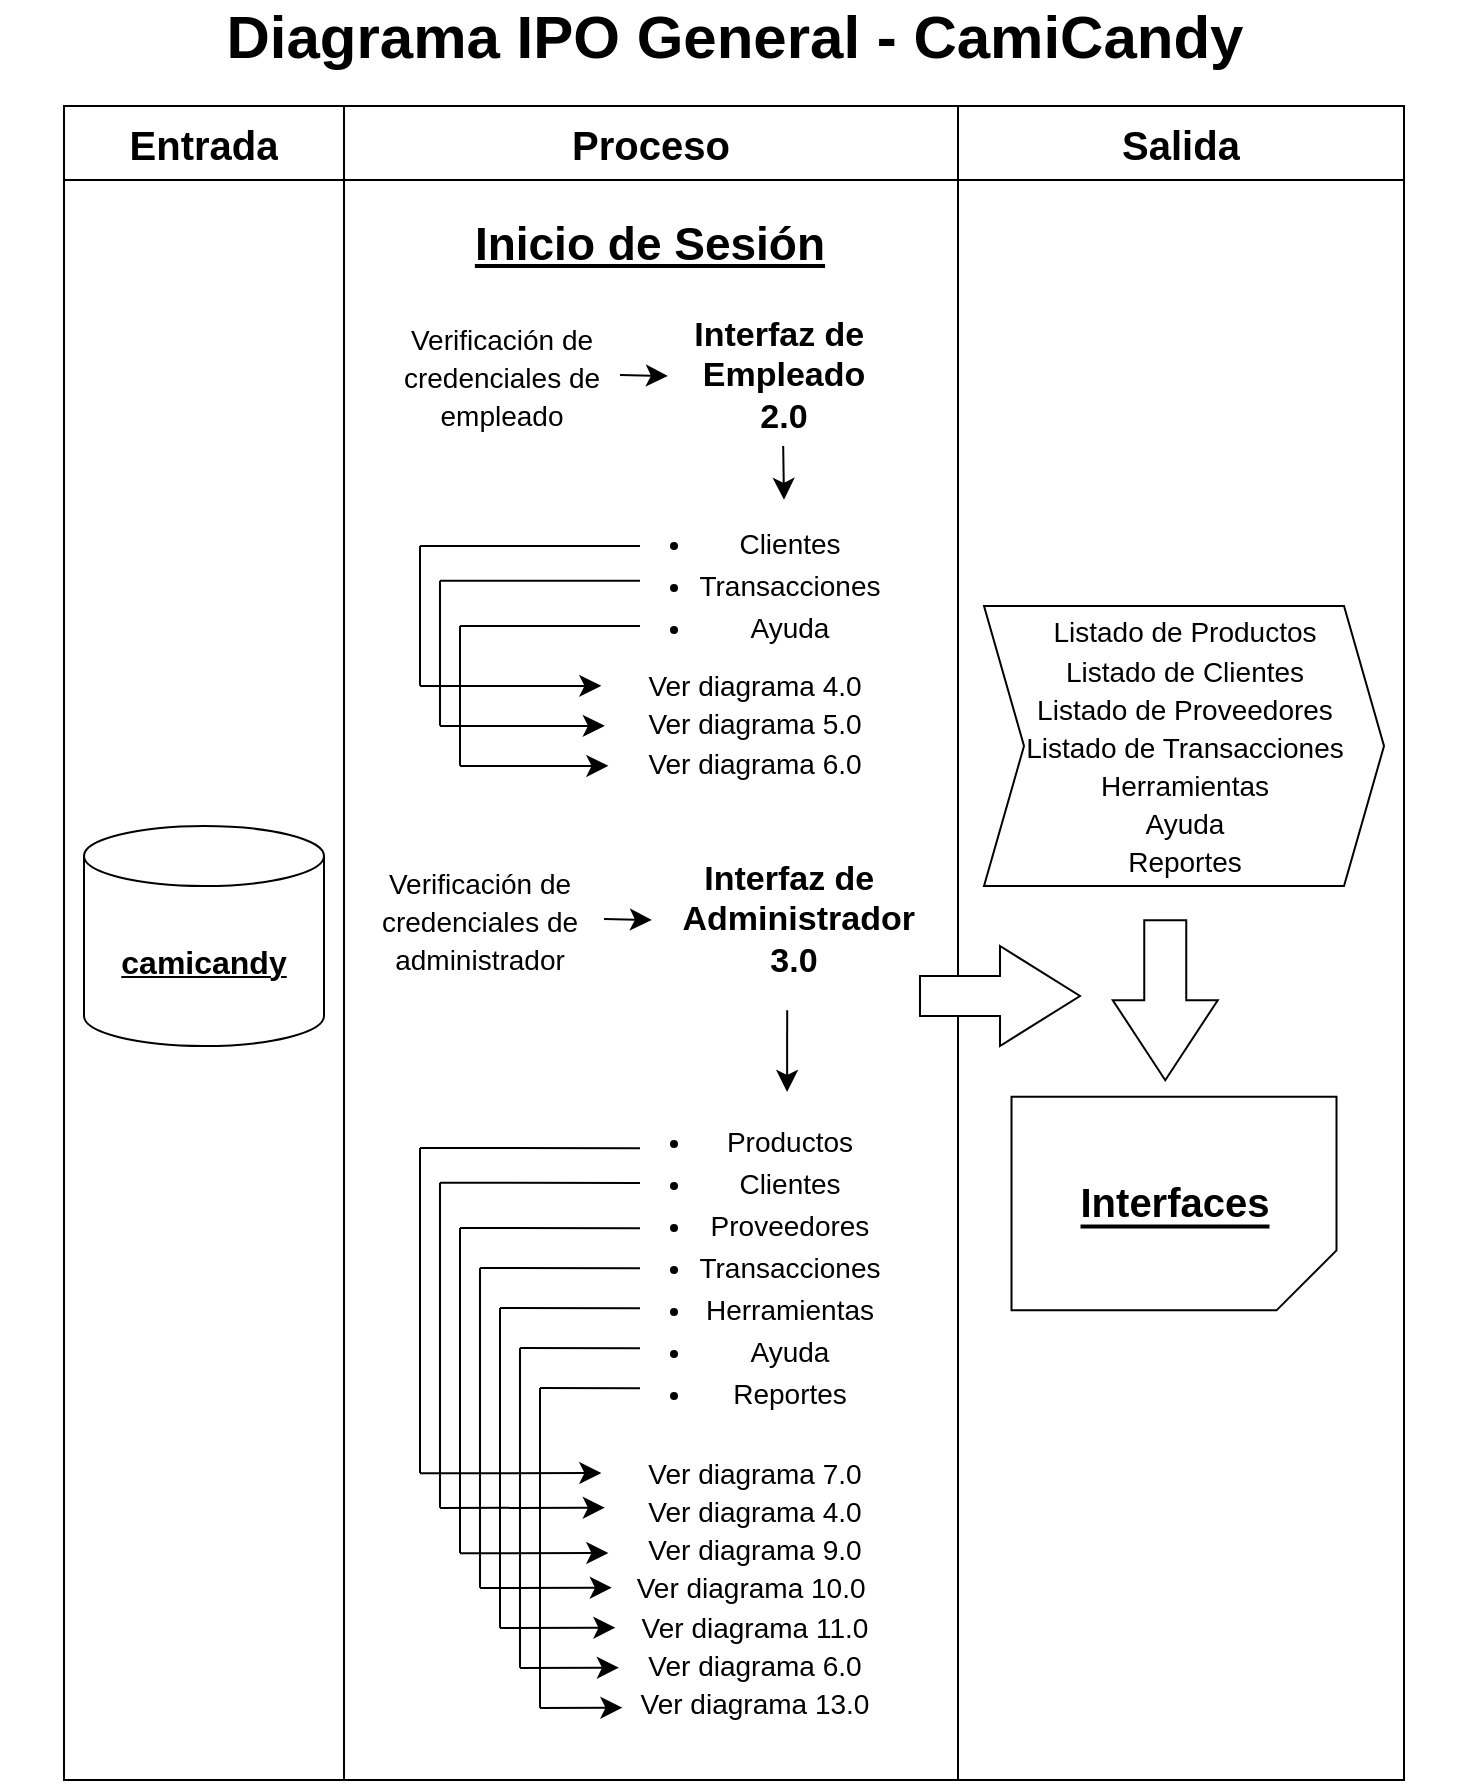 <mxfile version="24.4.0" type="device" pages="13">
  <diagram id="iYSqTBHESLOC8RP0hCBv" name="1.0 - Login">
    <mxGraphModel dx="880" dy="506" grid="1" gridSize="10" guides="1" tooltips="1" connect="1" arrows="1" fold="1" page="1" pageScale="1" pageWidth="827" pageHeight="1169" math="0" shadow="0">
      <root>
        <mxCell id="0" />
        <mxCell id="1" parent="0" />
        <mxCell id="dkoxyeF4KJA3h8kIt2l1-73" value="" style="group" parent="1" vertex="1" connectable="0">
          <mxGeometry x="58" y="121" width="735" height="887.041" as="geometry" />
        </mxCell>
        <mxCell id="dkoxyeF4KJA3h8kIt2l1-1" value="" style="shape=table;startSize=0;container=1;collapsible=0;childLayout=tableLayout;fontSize=16;movable=0;resizable=0;rotatable=0;deletable=0;editable=0;locked=1;connectable=0;" parent="dkoxyeF4KJA3h8kIt2l1-73" vertex="1">
          <mxGeometry x="32" y="50" width="670" height="837" as="geometry" />
        </mxCell>
        <mxCell id="dkoxyeF4KJA3h8kIt2l1-2" value="" style="shape=tableRow;horizontal=0;startSize=0;swimlaneHead=0;swimlaneBody=0;strokeColor=inherit;top=0;left=0;bottom=0;right=0;collapsible=0;dropTarget=0;fillColor=none;points=[[0,0.5],[1,0.5]];portConstraint=eastwest;fontSize=16;" parent="dkoxyeF4KJA3h8kIt2l1-1" vertex="1">
          <mxGeometry width="670" height="37" as="geometry" />
        </mxCell>
        <mxCell id="dkoxyeF4KJA3h8kIt2l1-3" value="Entrada" style="shape=partialRectangle;html=1;whiteSpace=wrap;connectable=0;strokeColor=inherit;overflow=hidden;fillColor=none;top=0;left=0;bottom=0;right=0;pointerEvents=1;fontSize=20;fontStyle=1" parent="dkoxyeF4KJA3h8kIt2l1-2" vertex="1">
          <mxGeometry width="140" height="37" as="geometry">
            <mxRectangle width="140" height="37" as="alternateBounds" />
          </mxGeometry>
        </mxCell>
        <mxCell id="dkoxyeF4KJA3h8kIt2l1-4" value="Proceso" style="shape=partialRectangle;html=1;whiteSpace=wrap;connectable=0;strokeColor=inherit;overflow=hidden;fillColor=none;top=0;left=0;bottom=0;right=0;pointerEvents=1;fontSize=20;fontStyle=1" parent="dkoxyeF4KJA3h8kIt2l1-2" vertex="1">
          <mxGeometry x="140" width="307" height="37" as="geometry">
            <mxRectangle width="307" height="37" as="alternateBounds" />
          </mxGeometry>
        </mxCell>
        <mxCell id="dkoxyeF4KJA3h8kIt2l1-5" value="Salida" style="shape=partialRectangle;html=1;whiteSpace=wrap;connectable=0;strokeColor=inherit;overflow=hidden;fillColor=none;top=0;left=0;bottom=0;right=0;pointerEvents=1;fontSize=20;fontStyle=1" parent="dkoxyeF4KJA3h8kIt2l1-2" vertex="1">
          <mxGeometry x="447" width="223" height="37" as="geometry">
            <mxRectangle width="223" height="37" as="alternateBounds" />
          </mxGeometry>
        </mxCell>
        <mxCell id="dkoxyeF4KJA3h8kIt2l1-6" value="" style="shape=tableRow;horizontal=0;startSize=0;swimlaneHead=0;swimlaneBody=0;strokeColor=inherit;top=0;left=0;bottom=0;right=0;collapsible=0;dropTarget=0;fillColor=none;points=[[0,0.5],[1,0.5]];portConstraint=eastwest;fontSize=16;" parent="dkoxyeF4KJA3h8kIt2l1-1" vertex="1">
          <mxGeometry y="37" width="670" height="800" as="geometry" />
        </mxCell>
        <mxCell id="dkoxyeF4KJA3h8kIt2l1-7" value="" style="shape=partialRectangle;html=1;whiteSpace=wrap;connectable=0;strokeColor=inherit;overflow=hidden;fillColor=none;top=0;left=0;bottom=0;right=0;pointerEvents=1;fontSize=16;" parent="dkoxyeF4KJA3h8kIt2l1-6" vertex="1">
          <mxGeometry width="140" height="800" as="geometry">
            <mxRectangle width="140" height="800" as="alternateBounds" />
          </mxGeometry>
        </mxCell>
        <mxCell id="dkoxyeF4KJA3h8kIt2l1-8" value="" style="shape=partialRectangle;html=1;whiteSpace=wrap;connectable=0;strokeColor=inherit;overflow=hidden;fillColor=none;top=0;left=0;bottom=0;right=0;pointerEvents=1;fontSize=16;" parent="dkoxyeF4KJA3h8kIt2l1-6" vertex="1">
          <mxGeometry x="140" width="307" height="800" as="geometry">
            <mxRectangle width="307" height="800" as="alternateBounds" />
          </mxGeometry>
        </mxCell>
        <mxCell id="dkoxyeF4KJA3h8kIt2l1-9" value="" style="shape=partialRectangle;html=1;whiteSpace=wrap;connectable=0;strokeColor=inherit;overflow=hidden;fillColor=none;top=0;left=0;bottom=0;right=0;pointerEvents=1;fontSize=16;" parent="dkoxyeF4KJA3h8kIt2l1-6" vertex="1">
          <mxGeometry x="447" width="223" height="800" as="geometry">
            <mxRectangle width="223" height="800" as="alternateBounds" />
          </mxGeometry>
        </mxCell>
        <mxCell id="dkoxyeF4KJA3h8kIt2l1-10" value="&lt;b&gt;&lt;u&gt;&lt;font style=&quot;font-size: 16px;&quot;&gt;camicandy&lt;/font&gt;&lt;/u&gt;&lt;/b&gt;" style="shape=cylinder3;whiteSpace=wrap;html=1;boundedLbl=1;backgroundOutline=1;size=15;" parent="dkoxyeF4KJA3h8kIt2l1-73" vertex="1">
          <mxGeometry x="42" y="410" width="120" height="110" as="geometry" />
        </mxCell>
        <mxCell id="dkoxyeF4KJA3h8kIt2l1-11" value="" style="html=1;shadow=0;dashed=0;align=center;verticalAlign=middle;shape=mxgraph.arrows2.arrow;dy=0.6;dx=40;notch=0;rotation=90;" parent="dkoxyeF4KJA3h8kIt2l1-73" vertex="1">
          <mxGeometry x="542.63" y="470.85" width="80" height="52.5" as="geometry" />
        </mxCell>
        <mxCell id="dkoxyeF4KJA3h8kIt2l1-12" value="&lt;span style=&quot;font-size: 20px;&quot;&gt;&lt;b&gt;&lt;u&gt;Interfaces&lt;/u&gt;&lt;/b&gt;&lt;/span&gt;" style="shape=card;whiteSpace=wrap;html=1;rotation=-90;shadow=0;rounded=0;flipV=1;textDirection=vertical-rl;" parent="dkoxyeF4KJA3h8kIt2l1-73" vertex="1">
          <mxGeometry x="533.57" y="517.5" width="106.87" height="162.5" as="geometry" />
        </mxCell>
        <mxCell id="dkoxyeF4KJA3h8kIt2l1-13" value="" style="html=1;shadow=0;dashed=0;align=center;verticalAlign=middle;shape=mxgraph.arrows2.arrow;dy=0.6;dx=40;notch=0;rotation=0;" parent="dkoxyeF4KJA3h8kIt2l1-73" vertex="1">
          <mxGeometry x="460" y="470" width="80" height="50" as="geometry" />
        </mxCell>
        <mxCell id="dkoxyeF4KJA3h8kIt2l1-14" value="" style="endArrow=none;html=1;rounded=0;fontSize=12;startSize=8;endSize=8;curved=1;exitX=0.224;exitY=0.311;exitDx=0;exitDy=0;exitPerimeter=0;editable=0;" parent="dkoxyeF4KJA3h8kIt2l1-73" edge="1">
          <mxGeometry width="50" height="50" relative="1" as="geometry">
            <mxPoint x="502" y="887.001" as="sourcePoint" />
            <mxPoint x="612" y="887.041" as="targetPoint" />
            <Array as="points">
              <mxPoint x="566.666" y="887.041" />
            </Array>
          </mxGeometry>
        </mxCell>
        <mxCell id="dkoxyeF4KJA3h8kIt2l1-15" value="" style="shape=step;perimeter=stepPerimeter;whiteSpace=wrap;html=1;fixedSize=1;" parent="dkoxyeF4KJA3h8kIt2l1-73" vertex="1">
          <mxGeometry x="492.01" y="300" width="200" height="140" as="geometry" />
        </mxCell>
        <mxCell id="dkoxyeF4KJA3h8kIt2l1-16" value="&lt;span style=&quot;font-size: 14px;&quot;&gt;Listado de Productos&lt;/span&gt;&lt;div&gt;&lt;span style=&quot;font-size: 14px;&quot;&gt;Listado de Clientes&lt;/span&gt;&lt;/div&gt;&lt;div&gt;&lt;span style=&quot;font-size: 14px;&quot;&gt;Listado de Proveedores&lt;/span&gt;&lt;/div&gt;&lt;div&gt;&lt;span style=&quot;font-size: 14px;&quot;&gt;Listado de Transacciones&lt;/span&gt;&lt;/div&gt;&lt;div&gt;&lt;span style=&quot;font-size: 14px;&quot;&gt;Herramientas&lt;/span&gt;&lt;/div&gt;&lt;div&gt;&lt;span style=&quot;font-size: 14px;&quot;&gt;Ayuda&lt;/span&gt;&lt;/div&gt;&lt;div&gt;&lt;span style=&quot;font-size: 14px;&quot;&gt;Reportes&lt;/span&gt;&lt;/div&gt;" style="text;html=1;align=center;verticalAlign=middle;whiteSpace=wrap;rounded=0;fontSize=16;" parent="dkoxyeF4KJA3h8kIt2l1-73" vertex="1">
          <mxGeometry x="493.26" y="330" width="198.75" height="80" as="geometry" />
        </mxCell>
        <mxCell id="dkoxyeF4KJA3h8kIt2l1-17" value="" style="group" parent="dkoxyeF4KJA3h8kIt2l1-73" vertex="1" connectable="0">
          <mxGeometry x="182" y="110" width="290" height="390" as="geometry" />
        </mxCell>
        <mxCell id="dkoxyeF4KJA3h8kIt2l1-18" value="&lt;div&gt;&lt;span style=&quot;font-size: 14px;&quot;&gt;&lt;br&gt;&lt;/span&gt;&lt;/div&gt;&lt;ul style=&quot;line-height: 150%; font-size: 14px;&quot;&gt;&lt;li&gt;Clientes&lt;/li&gt;&lt;li&gt;Transacciones&lt;/li&gt;&lt;li&gt;Ayuda&lt;/li&gt;&lt;/ul&gt;" style="text;html=1;align=center;verticalAlign=middle;whiteSpace=wrap;rounded=0;fontSize=16;" parent="dkoxyeF4KJA3h8kIt2l1-17" vertex="1">
          <mxGeometry x="123" y="94.5" width="140" height="150" as="geometry" />
        </mxCell>
        <mxCell id="dkoxyeF4KJA3h8kIt2l1-19" value="&lt;font style=&quot;font-size: 14px;&quot;&gt;Ver diagrama 4.0&lt;/font&gt;&lt;div&gt;&lt;span style=&quot;font-size: 14px;&quot;&gt;Ver diagrama 5.0&lt;/span&gt;&lt;/div&gt;&lt;div&gt;&lt;span style=&quot;font-size: 14px; background-color: initial;&quot;&gt;Ver diagram&lt;/span&gt;&lt;span style=&quot;color: rgba(0, 0, 0, 0); font-family: monospace; font-size: 0px; text-align: start; text-wrap: nowrap; background-color: initial;&quot;&gt;hModel%3E%3Croot%3E%3CmxCell%20id%3D%220%22%2F%3E%3CmxCell%20id%3D%221%22%20parent%3D%220%22%2F%3E%3CmxCell%20id%3D%222%22%20value%3D%22%22%20style%3D%22endArrow%3Dnone%3Bhtml%3D1%3Brounded%3D0%3BfontSize%3D12%3BstartSize%3D8%3BendSize%3D8%3Bcurved%3D1%3BexitX%3D0.224%3BexitY%3D0.311%3BexitDx%3D0%3BexitDy%3D0%3BexitPerimeter%3D0%3B%22%20edge%3D%221%22%20parent%3D%221%22%3E%3CmxGeometry%20width%3D%2250%22%20height%3D%2250%22%20relative%3D%221%22%20as%3D%22geometry%22%3E%3CmxPoint%20x%3D%22240%22%20y%3D%22440%22%20as%3D%22sourcePoint%22%2F%3E%3CmxPoint%20x%3D%22324.996%22%20y%3D%22440%22%20as%3D%22targetPoint%22%2F%3E%3C%2FmxGeometry%3E%3C%2FmxCell%3E%3C%2Froot%3E%3C%2FmxGraphModel%3E&lt;/span&gt;&lt;span style=&quot;background-color: initial; font-size: 14px;&quot;&gt;a 6.0&lt;/span&gt;&lt;/div&gt;&lt;div&gt;&lt;font style=&quot;font-size: 14px;&quot;&gt;&lt;br&gt;&lt;/font&gt;&lt;/div&gt;" style="text;html=1;align=center;verticalAlign=middle;whiteSpace=wrap;rounded=0;fontSize=16;" parent="dkoxyeF4KJA3h8kIt2l1-17" vertex="1">
          <mxGeometry x="128" y="186.5" width="135" height="142.5" as="geometry" />
        </mxCell>
        <mxCell id="dkoxyeF4KJA3h8kIt2l1-20" value="" style="group" parent="dkoxyeF4KJA3h8kIt2l1-17" vertex="1" connectable="0">
          <mxGeometry x="28" y="160" width="110" height="70" as="geometry" />
        </mxCell>
        <mxCell id="dkoxyeF4KJA3h8kIt2l1-21" value="" style="endArrow=none;html=1;rounded=0;fontSize=12;startSize=8;endSize=8;curved=1;exitX=0.224;exitY=0.311;exitDx=0;exitDy=0;exitPerimeter=0;editable=0;" parent="dkoxyeF4KJA3h8kIt2l1-20" edge="1">
          <mxGeometry width="50" height="50" relative="1" as="geometry">
            <mxPoint y="0.001" as="sourcePoint" />
            <mxPoint x="110" y="0.048" as="targetPoint" />
            <Array as="points">
              <mxPoint x="64.666" y="0.048" />
            </Array>
          </mxGeometry>
        </mxCell>
        <mxCell id="dkoxyeF4KJA3h8kIt2l1-22" value="" style="endArrow=none;html=1;rounded=0;fontSize=12;startSize=8;endSize=8;curved=1;editable=1;movable=1;resizable=1;rotatable=1;deletable=1;locked=0;connectable=1;" parent="dkoxyeF4KJA3h8kIt2l1-20" edge="1">
          <mxGeometry width="50" height="50" relative="1" as="geometry">
            <mxPoint x="7.364e-14" y="69.934" as="sourcePoint" />
            <mxPoint x="7.364e-14" as="targetPoint" />
          </mxGeometry>
        </mxCell>
        <mxCell id="dkoxyeF4KJA3h8kIt2l1-23" value="" style="endArrow=classic;html=1;rounded=0;fontSize=12;startSize=8;endSize=8;curved=1;editable=1;movable=1;resizable=1;rotatable=1;deletable=1;locked=0;connectable=1;strokeColor=default;" parent="dkoxyeF4KJA3h8kIt2l1-20" edge="1">
          <mxGeometry width="50" height="50" relative="1" as="geometry">
            <mxPoint x="7.364e-14" y="70.0" as="sourcePoint" />
            <mxPoint x="90.678" y="69.934" as="targetPoint" />
          </mxGeometry>
        </mxCell>
        <mxCell id="dkoxyeF4KJA3h8kIt2l1-24" value="" style="group" parent="dkoxyeF4KJA3h8kIt2l1-17" vertex="1" connectable="0">
          <mxGeometry x="38" y="177.35" width="100" height="72.65" as="geometry" />
        </mxCell>
        <mxCell id="dkoxyeF4KJA3h8kIt2l1-25" value="" style="endArrow=none;html=1;rounded=0;fontSize=12;startSize=8;endSize=8;curved=1;exitX=0.224;exitY=0.311;exitDx=0;exitDy=0;exitPerimeter=0;editable=0;" parent="dkoxyeF4KJA3h8kIt2l1-24" edge="1">
          <mxGeometry width="50" height="50" relative="1" as="geometry">
            <mxPoint y="0.001" as="sourcePoint" />
            <mxPoint x="100" y="0.05" as="targetPoint" />
            <Array as="points">
              <mxPoint x="58.788" y="0.05" />
            </Array>
          </mxGeometry>
        </mxCell>
        <mxCell id="dkoxyeF4KJA3h8kIt2l1-26" value="" style="endArrow=none;html=1;rounded=0;fontSize=12;startSize=8;endSize=8;curved=1;editable=1;movable=1;resizable=1;rotatable=1;deletable=1;locked=0;connectable=1;" parent="dkoxyeF4KJA3h8kIt2l1-24" edge="1">
          <mxGeometry width="50" height="50" relative="1" as="geometry">
            <mxPoint x="6.694e-14" y="72.582" as="sourcePoint" />
            <mxPoint x="6.694e-14" as="targetPoint" />
          </mxGeometry>
        </mxCell>
        <mxCell id="dkoxyeF4KJA3h8kIt2l1-27" value="" style="endArrow=classic;html=1;rounded=0;fontSize=12;startSize=8;endSize=8;curved=1;editable=1;movable=1;resizable=1;rotatable=1;deletable=1;locked=0;connectable=1;strokeColor=default;" parent="dkoxyeF4KJA3h8kIt2l1-24" edge="1">
          <mxGeometry width="50" height="50" relative="1" as="geometry">
            <mxPoint x="6.694e-14" y="72.65" as="sourcePoint" />
            <mxPoint x="82.435" y="72.582" as="targetPoint" />
          </mxGeometry>
        </mxCell>
        <mxCell id="dkoxyeF4KJA3h8kIt2l1-28" value="" style="group" parent="dkoxyeF4KJA3h8kIt2l1-17" vertex="1" connectable="0">
          <mxGeometry x="48" y="200" width="90" height="70" as="geometry" />
        </mxCell>
        <mxCell id="dkoxyeF4KJA3h8kIt2l1-29" value="" style="endArrow=none;html=1;rounded=0;fontSize=12;startSize=8;endSize=8;curved=1;exitX=0.224;exitY=0.311;exitDx=0;exitDy=0;exitPerimeter=0;editable=0;" parent="dkoxyeF4KJA3h8kIt2l1-28" edge="1">
          <mxGeometry width="50" height="50" relative="1" as="geometry">
            <mxPoint y="0.001" as="sourcePoint" />
            <mxPoint x="90" y="0.048" as="targetPoint" />
            <Array as="points">
              <mxPoint x="52.909" y="0.048" />
            </Array>
          </mxGeometry>
        </mxCell>
        <mxCell id="dkoxyeF4KJA3h8kIt2l1-30" value="" style="endArrow=none;html=1;rounded=0;fontSize=12;startSize=8;endSize=8;curved=1;editable=1;movable=1;resizable=1;rotatable=1;deletable=1;locked=0;connectable=1;" parent="dkoxyeF4KJA3h8kIt2l1-28" edge="1">
          <mxGeometry width="50" height="50" relative="1" as="geometry">
            <mxPoint x="6.025e-14" y="69.934" as="sourcePoint" />
            <mxPoint x="6.025e-14" as="targetPoint" />
          </mxGeometry>
        </mxCell>
        <mxCell id="dkoxyeF4KJA3h8kIt2l1-31" value="" style="endArrow=classic;html=1;rounded=0;fontSize=12;startSize=8;endSize=8;curved=1;editable=1;movable=1;resizable=1;rotatable=1;deletable=1;locked=0;connectable=1;strokeColor=default;" parent="dkoxyeF4KJA3h8kIt2l1-28" edge="1">
          <mxGeometry width="50" height="50" relative="1" as="geometry">
            <mxPoint x="6.025e-14" y="70.0" as="sourcePoint" />
            <mxPoint x="74.191" y="69.934" as="targetPoint" />
          </mxGeometry>
        </mxCell>
        <mxCell id="dkoxyeF4KJA3h8kIt2l1-32" value="&lt;span style=&quot;font-size: 14px;&quot;&gt;Verificación de credenciales de empleado&lt;/span&gt;" style="text;html=1;align=center;verticalAlign=middle;whiteSpace=wrap;rounded=0;fontSize=16;" parent="dkoxyeF4KJA3h8kIt2l1-17" vertex="1">
          <mxGeometry y="25" width="138" height="100" as="geometry" />
        </mxCell>
        <mxCell id="dkoxyeF4KJA3h8kIt2l1-33" value="" style="endArrow=classic;html=1;rounded=0;fontSize=12;startSize=8;endSize=8;curved=1;exitX=1;exitY=0.5;exitDx=0;exitDy=0;" parent="dkoxyeF4KJA3h8kIt2l1-17" edge="1">
          <mxGeometry width="50" height="50" relative="1" as="geometry">
            <mxPoint x="128" y="74.55" as="sourcePoint" />
            <mxPoint x="151.96" y="75" as="targetPoint" />
          </mxGeometry>
        </mxCell>
        <mxCell id="dkoxyeF4KJA3h8kIt2l1-34" value="&lt;font style=&quot;font-size: 17px;&quot;&gt;Interfaz de&amp;nbsp;&lt;/font&gt;&lt;div style=&quot;font-size: 17px;&quot;&gt;&lt;font style=&quot;font-size: 17px;&quot;&gt;&amp;nbsp;Empleado&amp;nbsp;&lt;/font&gt;&lt;/div&gt;&lt;div style=&quot;font-size: 17px;&quot;&gt;&lt;font style=&quot;font-size: 17px;&quot;&gt;2.0&lt;/font&gt;&lt;/div&gt;" style="text;html=1;align=center;verticalAlign=middle;whiteSpace=wrap;rounded=0;fontSize=16;fontStyle=1" parent="dkoxyeF4KJA3h8kIt2l1-17" vertex="1">
          <mxGeometry x="140" y="35" width="140" height="80" as="geometry" />
        </mxCell>
        <mxCell id="dkoxyeF4KJA3h8kIt2l1-35" value="" style="endArrow=classic;html=1;rounded=0;fontSize=12;startSize=8;endSize=8;curved=1;exitX=1;exitY=0.5;exitDx=0;exitDy=0;" parent="dkoxyeF4KJA3h8kIt2l1-17" edge="1">
          <mxGeometry width="50" height="50" relative="1" as="geometry">
            <mxPoint x="209.59" y="110.0" as="sourcePoint" />
            <mxPoint x="210" y="136.91" as="targetPoint" />
          </mxGeometry>
        </mxCell>
        <mxCell id="dkoxyeF4KJA3h8kIt2l1-36" value="&lt;font style=&quot;font-size: 30px;&quot;&gt;Diagrama IPO General - CamiCandy&lt;/font&gt;" style="text;html=1;align=center;verticalAlign=middle;whiteSpace=wrap;rounded=0;fontSize=16;fontStyle=1" parent="dkoxyeF4KJA3h8kIt2l1-73" vertex="1">
          <mxGeometry width="735" height="30" as="geometry" />
        </mxCell>
        <mxCell id="dkoxyeF4KJA3h8kIt2l1-37" value="&lt;font style=&quot;font-size: 23px;&quot;&gt;&lt;b style=&quot;font-size: 23px;&quot;&gt;&lt;u style=&quot;font-size: 23px;&quot;&gt;Inicio de Sesión&lt;/u&gt;&lt;/b&gt;&lt;/font&gt;" style="text;html=1;align=center;verticalAlign=middle;whiteSpace=wrap;rounded=0;fontSize=23;" parent="dkoxyeF4KJA3h8kIt2l1-73" vertex="1">
          <mxGeometry x="175" y="79" width="300" height="80" as="geometry" />
        </mxCell>
        <mxCell id="dkoxyeF4KJA3h8kIt2l1-38" value="" style="group" parent="dkoxyeF4KJA3h8kIt2l1-73" vertex="1" connectable="0">
          <mxGeometry x="170" y="402" width="302" height="469" as="geometry" />
        </mxCell>
        <mxCell id="dkoxyeF4KJA3h8kIt2l1-39" value="&lt;ul style=&quot;line-height: 150%; font-size: 14px;&quot;&gt;&lt;li&gt;Productos&lt;/li&gt;&lt;li&gt;Clientes&lt;/li&gt;&lt;li&gt;Proveedores&lt;/li&gt;&lt;li&gt;Transacciones&lt;/li&gt;&lt;li&gt;Herramientas&lt;/li&gt;&lt;li&gt;Ayuda&lt;/li&gt;&lt;li&gt;Reportes&lt;/li&gt;&lt;/ul&gt;" style="text;html=1;align=center;verticalAlign=middle;whiteSpace=wrap;rounded=0;fontSize=16;" parent="dkoxyeF4KJA3h8kIt2l1-38" vertex="1">
          <mxGeometry x="135" y="154" width="140" height="150" as="geometry" />
        </mxCell>
        <mxCell id="dkoxyeF4KJA3h8kIt2l1-40" value="&lt;font style=&quot;font-size: 14px;&quot;&gt;Ver diagrama 7.0&lt;/font&gt;&lt;div&gt;&lt;span style=&quot;font-size: 14px;&quot;&gt;Ver diagrama 4.0&lt;/span&gt;&lt;/div&gt;&lt;div&gt;&lt;span style=&quot;font-size: 14px; background-color: initial;&quot;&gt;Ver diagram&lt;/span&gt;&lt;span style=&quot;color: rgba(0, 0, 0, 0); font-family: monospace; font-size: 0px; text-align: start; text-wrap: nowrap; background-color: initial;&quot;&gt;hModel%3E%3Croot%3E%3CmxCell%20id%3D%220%22%2F%3E%3CmxCell%20id%3D%221%22%20parent%3D%220%22%2F%3E%3CmxCell%20id%3D%222%22%20value%3D%22%22%20style%3D%22endArrow%3Dnone%3Bhtml%3D1%3Brounded%3D0%3BfontSize%3D12%3BstartSize%3D8%3BendSize%3D8%3Bcurved%3D1%3BexitX%3D0.224%3BexitY%3D0.311%3BexitDx%3D0%3BexitDy%3D0%3BexitPerimeter%3D0%3B%22%20edge%3D%221%22%20parent%3D%221%22%3E%3CmxGeometry%20width%3D%2250%22%20height%3D%2250%22%20relative%3D%221%22%20as%3D%22geometry%22%3E%3CmxPoint%20x%3D%22240%22%20y%3D%22440%22%20as%3D%22sourcePoint%22%2F%3E%3CmxPoint%20x%3D%22324.996%22%20y%3D%22440%22%20as%3D%22targetPoint%22%2F%3E%3C%2FmxGeometry%3E%3C%2FmxCell%3E%3C%2Froot%3E%3C%2FmxGraphModel%3E&lt;/span&gt;&lt;span style=&quot;background-color: initial; font-size: 14px;&quot;&gt;a 9.0&lt;/span&gt;&lt;/div&gt;&lt;div&gt;&lt;span style=&quot;font-size: 14px;&quot;&gt;Ver diagrama 10.0&amp;nbsp;&lt;/span&gt;&lt;br&gt;&lt;/div&gt;&lt;div&gt;&lt;span style=&quot;font-size: 14px;&quot;&gt;Ver diagrama 11.0&lt;/span&gt;&lt;br&gt;&lt;/div&gt;&lt;div&gt;&lt;span style=&quot;font-size: 14px;&quot;&gt;Ver diagrama 6.0&lt;/span&gt;&lt;br&gt;&lt;/div&gt;&lt;div&gt;&lt;span style=&quot;font-size: 14px;&quot;&gt;Ver diagrama 13.0&lt;/span&gt;&lt;span style=&quot;font-size: 14px;&quot;&gt;&lt;br&gt;&lt;/span&gt;&lt;/div&gt;&lt;div&gt;&lt;font style=&quot;font-size: 14px;&quot;&gt;&lt;br&gt;&lt;/font&gt;&lt;/div&gt;" style="text;html=1;align=center;verticalAlign=middle;whiteSpace=wrap;rounded=0;fontSize=16;" parent="dkoxyeF4KJA3h8kIt2l1-38" vertex="1">
          <mxGeometry x="140" y="326.5" width="135" height="142.5" as="geometry" />
        </mxCell>
        <mxCell id="dkoxyeF4KJA3h8kIt2l1-41" value="" style="group" parent="dkoxyeF4KJA3h8kIt2l1-38" vertex="1" connectable="0">
          <mxGeometry x="40" y="169" width="110" height="162.65" as="geometry" />
        </mxCell>
        <mxCell id="dkoxyeF4KJA3h8kIt2l1-42" value="" style="endArrow=none;html=1;rounded=0;fontSize=12;startSize=8;endSize=8;curved=1;exitX=0.224;exitY=0.311;exitDx=0;exitDy=0;exitPerimeter=0;editable=0;" parent="dkoxyeF4KJA3h8kIt2l1-41" edge="1">
          <mxGeometry width="50" height="50" relative="1" as="geometry">
            <mxPoint y="0.003" as="sourcePoint" />
            <mxPoint x="110" y="0.112" as="targetPoint" />
            <Array as="points">
              <mxPoint x="64.666" y="0.112" />
            </Array>
          </mxGeometry>
        </mxCell>
        <mxCell id="dkoxyeF4KJA3h8kIt2l1-43" value="" style="endArrow=none;html=1;rounded=0;fontSize=12;startSize=8;endSize=8;curved=1;editable=1;movable=1;resizable=1;rotatable=1;deletable=1;locked=0;connectable=1;" parent="dkoxyeF4KJA3h8kIt2l1-41" edge="1">
          <mxGeometry width="50" height="50" relative="1" as="geometry">
            <mxPoint x="7.364e-14" y="162.498" as="sourcePoint" />
            <mxPoint x="7.364e-14" as="targetPoint" />
          </mxGeometry>
        </mxCell>
        <mxCell id="dkoxyeF4KJA3h8kIt2l1-44" value="" style="endArrow=classic;html=1;rounded=0;fontSize=12;startSize=8;endSize=8;curved=1;editable=1;movable=1;resizable=1;rotatable=1;deletable=1;locked=0;connectable=1;strokeColor=default;" parent="dkoxyeF4KJA3h8kIt2l1-41" edge="1">
          <mxGeometry width="50" height="50" relative="1" as="geometry">
            <mxPoint x="7.364e-14" y="162.65" as="sourcePoint" />
            <mxPoint x="90.678" y="162.498" as="targetPoint" />
          </mxGeometry>
        </mxCell>
        <mxCell id="dkoxyeF4KJA3h8kIt2l1-45" value="" style="group" parent="dkoxyeF4KJA3h8kIt2l1-38" vertex="1" connectable="0">
          <mxGeometry x="50" y="186.35" width="100" height="162.65" as="geometry" />
        </mxCell>
        <mxCell id="dkoxyeF4KJA3h8kIt2l1-46" value="" style="endArrow=none;html=1;rounded=0;fontSize=12;startSize=8;endSize=8;curved=1;exitX=0.224;exitY=0.311;exitDx=0;exitDy=0;exitPerimeter=0;editable=0;" parent="dkoxyeF4KJA3h8kIt2l1-45" edge="1">
          <mxGeometry width="50" height="50" relative="1" as="geometry">
            <mxPoint y="0.003" as="sourcePoint" />
            <mxPoint x="100" y="0.112" as="targetPoint" />
            <Array as="points">
              <mxPoint x="58.788" y="0.112" />
            </Array>
          </mxGeometry>
        </mxCell>
        <mxCell id="dkoxyeF4KJA3h8kIt2l1-47" value="" style="endArrow=none;html=1;rounded=0;fontSize=12;startSize=8;endSize=8;curved=1;editable=1;movable=1;resizable=1;rotatable=1;deletable=1;locked=0;connectable=1;" parent="dkoxyeF4KJA3h8kIt2l1-45" edge="1">
          <mxGeometry width="50" height="50" relative="1" as="geometry">
            <mxPoint x="6.694e-14" y="162.498" as="sourcePoint" />
            <mxPoint x="6.694e-14" as="targetPoint" />
          </mxGeometry>
        </mxCell>
        <mxCell id="dkoxyeF4KJA3h8kIt2l1-48" value="" style="endArrow=classic;html=1;rounded=0;fontSize=12;startSize=8;endSize=8;curved=1;editable=1;movable=1;resizable=1;rotatable=1;deletable=1;locked=0;connectable=1;strokeColor=default;" parent="dkoxyeF4KJA3h8kIt2l1-45" edge="1">
          <mxGeometry width="50" height="50" relative="1" as="geometry">
            <mxPoint x="6.694e-14" y="162.65" as="sourcePoint" />
            <mxPoint x="82.435" y="162.498" as="targetPoint" />
          </mxGeometry>
        </mxCell>
        <mxCell id="dkoxyeF4KJA3h8kIt2l1-49" value="" style="group" parent="dkoxyeF4KJA3h8kIt2l1-38" vertex="1" connectable="0">
          <mxGeometry x="60" y="209" width="90" height="162.65" as="geometry" />
        </mxCell>
        <mxCell id="dkoxyeF4KJA3h8kIt2l1-50" value="" style="endArrow=none;html=1;rounded=0;fontSize=12;startSize=8;endSize=8;curved=1;exitX=0.224;exitY=0.311;exitDx=0;exitDy=0;exitPerimeter=0;editable=0;" parent="dkoxyeF4KJA3h8kIt2l1-49" edge="1">
          <mxGeometry width="50" height="50" relative="1" as="geometry">
            <mxPoint y="0.003" as="sourcePoint" />
            <mxPoint x="90" y="0.112" as="targetPoint" />
            <Array as="points">
              <mxPoint x="52.909" y="0.112" />
            </Array>
          </mxGeometry>
        </mxCell>
        <mxCell id="dkoxyeF4KJA3h8kIt2l1-51" value="" style="endArrow=none;html=1;rounded=0;fontSize=12;startSize=8;endSize=8;curved=1;editable=1;movable=1;resizable=1;rotatable=1;deletable=1;locked=0;connectable=1;" parent="dkoxyeF4KJA3h8kIt2l1-49" edge="1">
          <mxGeometry width="50" height="50" relative="1" as="geometry">
            <mxPoint x="6.025e-14" y="162.498" as="sourcePoint" />
            <mxPoint x="6.025e-14" as="targetPoint" />
          </mxGeometry>
        </mxCell>
        <mxCell id="dkoxyeF4KJA3h8kIt2l1-52" value="" style="endArrow=classic;html=1;rounded=0;fontSize=12;startSize=8;endSize=8;curved=1;editable=1;movable=1;resizable=1;rotatable=1;deletable=1;locked=0;connectable=1;strokeColor=default;" parent="dkoxyeF4KJA3h8kIt2l1-49" edge="1">
          <mxGeometry width="50" height="50" relative="1" as="geometry">
            <mxPoint x="6.025e-14" y="162.65" as="sourcePoint" />
            <mxPoint x="74.191" y="162.498" as="targetPoint" />
          </mxGeometry>
        </mxCell>
        <mxCell id="dkoxyeF4KJA3h8kIt2l1-53" value="" style="group" parent="dkoxyeF4KJA3h8kIt2l1-38" vertex="1" connectable="0">
          <mxGeometry x="70" y="229" width="80" height="160" as="geometry" />
        </mxCell>
        <mxCell id="dkoxyeF4KJA3h8kIt2l1-54" value="" style="endArrow=none;html=1;rounded=0;fontSize=12;startSize=8;endSize=8;curved=1;exitX=0.224;exitY=0.311;exitDx=0;exitDy=0;exitPerimeter=0;editable=0;" parent="dkoxyeF4KJA3h8kIt2l1-53" edge="1">
          <mxGeometry width="50" height="50" relative="1" as="geometry">
            <mxPoint y="0.003" as="sourcePoint" />
            <mxPoint x="80" y="0.11" as="targetPoint" />
            <Array as="points">
              <mxPoint x="47.03" y="0.11" />
            </Array>
          </mxGeometry>
        </mxCell>
        <mxCell id="dkoxyeF4KJA3h8kIt2l1-55" value="" style="endArrow=none;html=1;rounded=0;fontSize=12;startSize=8;endSize=8;curved=1;editable=1;movable=1;resizable=1;rotatable=1;deletable=1;locked=0;connectable=1;" parent="dkoxyeF4KJA3h8kIt2l1-53" edge="1">
          <mxGeometry width="50" height="50" relative="1" as="geometry">
            <mxPoint x="5.355e-14" y="159.85" as="sourcePoint" />
            <mxPoint x="5.355e-14" as="targetPoint" />
          </mxGeometry>
        </mxCell>
        <mxCell id="dkoxyeF4KJA3h8kIt2l1-56" value="" style="endArrow=classic;html=1;rounded=0;fontSize=12;startSize=8;endSize=8;curved=1;editable=1;movable=1;resizable=1;rotatable=1;deletable=1;locked=0;connectable=1;strokeColor=default;" parent="dkoxyeF4KJA3h8kIt2l1-53" edge="1">
          <mxGeometry width="50" height="50" relative="1" as="geometry">
            <mxPoint x="5.355e-14" y="160.0" as="sourcePoint" />
            <mxPoint x="65.948" y="159.85" as="targetPoint" />
          </mxGeometry>
        </mxCell>
        <mxCell id="dkoxyeF4KJA3h8kIt2l1-57" value="" style="group" parent="dkoxyeF4KJA3h8kIt2l1-38" vertex="1" connectable="0">
          <mxGeometry x="80" y="249" width="70" height="160" as="geometry" />
        </mxCell>
        <mxCell id="dkoxyeF4KJA3h8kIt2l1-58" value="" style="endArrow=none;html=1;rounded=0;fontSize=12;startSize=8;endSize=8;curved=1;exitX=0.224;exitY=0.311;exitDx=0;exitDy=0;exitPerimeter=0;editable=0;" parent="dkoxyeF4KJA3h8kIt2l1-57" edge="1">
          <mxGeometry width="50" height="50" relative="1" as="geometry">
            <mxPoint y="0.003" as="sourcePoint" />
            <mxPoint x="70" y="0.11" as="targetPoint" />
            <Array as="points">
              <mxPoint x="41.151" y="0.11" />
            </Array>
          </mxGeometry>
        </mxCell>
        <mxCell id="dkoxyeF4KJA3h8kIt2l1-59" value="" style="endArrow=none;html=1;rounded=0;fontSize=12;startSize=8;endSize=8;curved=1;editable=1;movable=1;resizable=1;rotatable=1;deletable=1;locked=0;connectable=1;" parent="dkoxyeF4KJA3h8kIt2l1-57" edge="1">
          <mxGeometry width="50" height="50" relative="1" as="geometry">
            <mxPoint x="4.686e-14" y="159.85" as="sourcePoint" />
            <mxPoint x="4.686e-14" as="targetPoint" />
          </mxGeometry>
        </mxCell>
        <mxCell id="dkoxyeF4KJA3h8kIt2l1-60" value="" style="endArrow=classic;html=1;rounded=0;fontSize=12;startSize=8;endSize=8;curved=1;editable=1;movable=1;resizable=1;rotatable=1;deletable=1;locked=0;connectable=1;strokeColor=default;" parent="dkoxyeF4KJA3h8kIt2l1-57" edge="1">
          <mxGeometry width="50" height="50" relative="1" as="geometry">
            <mxPoint x="4.686e-14" y="160.0" as="sourcePoint" />
            <mxPoint x="57.704" y="159.85" as="targetPoint" />
          </mxGeometry>
        </mxCell>
        <mxCell id="dkoxyeF4KJA3h8kIt2l1-61" value="" style="group" parent="dkoxyeF4KJA3h8kIt2l1-38" vertex="1" connectable="0">
          <mxGeometry x="90" y="269" width="60" height="160" as="geometry" />
        </mxCell>
        <mxCell id="dkoxyeF4KJA3h8kIt2l1-62" value="" style="endArrow=none;html=1;rounded=0;fontSize=12;startSize=8;endSize=8;curved=1;exitX=0.224;exitY=0.311;exitDx=0;exitDy=0;exitPerimeter=0;editable=0;" parent="dkoxyeF4KJA3h8kIt2l1-61" edge="1">
          <mxGeometry width="50" height="50" relative="1" as="geometry">
            <mxPoint y="0.003" as="sourcePoint" />
            <mxPoint x="60" y="0.11" as="targetPoint" />
            <Array as="points">
              <mxPoint x="35.273" y="0.11" />
            </Array>
          </mxGeometry>
        </mxCell>
        <mxCell id="dkoxyeF4KJA3h8kIt2l1-63" value="" style="endArrow=none;html=1;rounded=0;fontSize=12;startSize=8;endSize=8;curved=1;editable=1;movable=1;resizable=1;rotatable=1;deletable=1;locked=0;connectable=1;" parent="dkoxyeF4KJA3h8kIt2l1-61" edge="1">
          <mxGeometry width="50" height="50" relative="1" as="geometry">
            <mxPoint x="4.016e-14" y="159.85" as="sourcePoint" />
            <mxPoint x="4.016e-14" as="targetPoint" />
          </mxGeometry>
        </mxCell>
        <mxCell id="dkoxyeF4KJA3h8kIt2l1-64" value="" style="endArrow=classic;html=1;rounded=0;fontSize=12;startSize=8;endSize=8;curved=1;editable=1;movable=1;resizable=1;rotatable=1;deletable=1;locked=0;connectable=1;strokeColor=default;" parent="dkoxyeF4KJA3h8kIt2l1-61" edge="1">
          <mxGeometry width="50" height="50" relative="1" as="geometry">
            <mxPoint x="4.016e-14" y="160.0" as="sourcePoint" />
            <mxPoint x="49.461" y="159.85" as="targetPoint" />
          </mxGeometry>
        </mxCell>
        <mxCell id="dkoxyeF4KJA3h8kIt2l1-65" value="" style="group" parent="dkoxyeF4KJA3h8kIt2l1-38" vertex="1" connectable="0">
          <mxGeometry x="100" y="289" width="50" height="160" as="geometry" />
        </mxCell>
        <mxCell id="dkoxyeF4KJA3h8kIt2l1-66" value="" style="endArrow=none;html=1;rounded=0;fontSize=12;startSize=8;endSize=8;curved=1;exitX=0.224;exitY=0.311;exitDx=0;exitDy=0;exitPerimeter=0;editable=0;" parent="dkoxyeF4KJA3h8kIt2l1-65" edge="1">
          <mxGeometry width="50" height="50" relative="1" as="geometry">
            <mxPoint y="0.003" as="sourcePoint" />
            <mxPoint x="50" y="0.11" as="targetPoint" />
            <Array as="points">
              <mxPoint x="29.394" y="0.11" />
            </Array>
          </mxGeometry>
        </mxCell>
        <mxCell id="dkoxyeF4KJA3h8kIt2l1-67" value="" style="endArrow=none;html=1;rounded=0;fontSize=12;startSize=8;endSize=8;curved=1;editable=1;movable=1;resizable=1;rotatable=1;deletable=1;locked=0;connectable=1;" parent="dkoxyeF4KJA3h8kIt2l1-65" edge="1">
          <mxGeometry width="50" height="50" relative="1" as="geometry">
            <mxPoint x="3.347e-14" y="159.85" as="sourcePoint" />
            <mxPoint x="3.347e-14" as="targetPoint" />
          </mxGeometry>
        </mxCell>
        <mxCell id="dkoxyeF4KJA3h8kIt2l1-68" value="" style="endArrow=classic;html=1;rounded=0;fontSize=12;startSize=8;endSize=8;curved=1;editable=1;movable=1;resizable=1;rotatable=1;deletable=1;locked=0;connectable=1;strokeColor=default;" parent="dkoxyeF4KJA3h8kIt2l1-65" edge="1">
          <mxGeometry width="50" height="50" relative="1" as="geometry">
            <mxPoint x="3.347e-14" y="160.0" as="sourcePoint" />
            <mxPoint x="41.217" y="159.85" as="targetPoint" />
          </mxGeometry>
        </mxCell>
        <mxCell id="dkoxyeF4KJA3h8kIt2l1-69" value="" style="endArrow=classic;html=1;rounded=0;fontSize=12;startSize=8;endSize=8;curved=1;exitX=1;exitY=0.5;exitDx=0;exitDy=0;" parent="dkoxyeF4KJA3h8kIt2l1-38" edge="1">
          <mxGeometry width="50" height="50" relative="1" as="geometry">
            <mxPoint x="132" y="54.55" as="sourcePoint" />
            <mxPoint x="155.96" y="55" as="targetPoint" />
          </mxGeometry>
        </mxCell>
        <mxCell id="dkoxyeF4KJA3h8kIt2l1-70" value="&lt;font style=&quot;font-weight: 700; font-size: 17px;&quot;&gt;Interfaz de&amp;nbsp;&lt;/font&gt;&lt;div style=&quot;font-weight: 700; font-size: 17px;&quot;&gt;&amp;nbsp;Administrador 3.0&lt;/div&gt;" style="text;html=1;align=center;verticalAlign=middle;whiteSpace=wrap;rounded=0;fontSize=16;" parent="dkoxyeF4KJA3h8kIt2l1-38" vertex="1">
          <mxGeometry x="152" y="10" width="150" height="90" as="geometry" />
        </mxCell>
        <mxCell id="dkoxyeF4KJA3h8kIt2l1-71" value="" style="endArrow=classic;html=1;rounded=0;fontSize=12;startSize=8;endSize=8;curved=1;exitX=1;exitY=0.5;exitDx=0;exitDy=0;" parent="dkoxyeF4KJA3h8kIt2l1-38" edge="1">
          <mxGeometry width="50" height="50" relative="1" as="geometry">
            <mxPoint x="223.59" y="100.09" as="sourcePoint" />
            <mxPoint x="223.55" y="141" as="targetPoint" />
          </mxGeometry>
        </mxCell>
        <mxCell id="dkoxyeF4KJA3h8kIt2l1-72" value="&lt;span style=&quot;font-size: 14px;&quot;&gt;Verificación de credenciales de administrador&lt;/span&gt;" style="text;html=1;align=center;verticalAlign=middle;whiteSpace=wrap;rounded=0;fontSize=16;" parent="dkoxyeF4KJA3h8kIt2l1-38" vertex="1">
          <mxGeometry width="140" height="110" as="geometry" />
        </mxCell>
      </root>
    </mxGraphModel>
  </diagram>
  <diagram name="2.0 - Interfaz empleado" id="gI9lNFjA96TSiRvbzLLa">
    <mxGraphModel dx="880" dy="506" grid="1" gridSize="10" guides="1" tooltips="1" connect="1" arrows="1" fold="1" page="1" pageScale="1" pageWidth="850" pageHeight="1100" math="0" shadow="0">
      <root>
        <mxCell id="HL9u6WKw02qNyfV0WVwn-0" />
        <mxCell id="HL9u6WKw02qNyfV0WVwn-1" parent="HL9u6WKw02qNyfV0WVwn-0" />
        <mxCell id="HL9u6WKw02qNyfV0WVwn-2" value="" style="shape=table;startSize=0;container=1;collapsible=0;childLayout=tableLayout;fontSize=16;movable=0;resizable=0;rotatable=0;deletable=0;editable=0;locked=1;connectable=0;" parent="HL9u6WKw02qNyfV0WVwn-1" vertex="1">
          <mxGeometry x="90" y="290" width="670" height="400" as="geometry" />
        </mxCell>
        <mxCell id="HL9u6WKw02qNyfV0WVwn-3" value="" style="shape=tableRow;horizontal=0;startSize=0;swimlaneHead=0;swimlaneBody=0;strokeColor=inherit;top=0;left=0;bottom=0;right=0;collapsible=0;dropTarget=0;fillColor=none;points=[[0,0.5],[1,0.5]];portConstraint=eastwest;fontSize=16;" parent="HL9u6WKw02qNyfV0WVwn-2" vertex="1">
          <mxGeometry width="670" height="37" as="geometry" />
        </mxCell>
        <mxCell id="HL9u6WKw02qNyfV0WVwn-4" value="Entrada" style="shape=partialRectangle;html=1;whiteSpace=wrap;connectable=0;strokeColor=inherit;overflow=hidden;fillColor=none;top=0;left=0;bottom=0;right=0;pointerEvents=1;fontSize=20;fontStyle=1" parent="HL9u6WKw02qNyfV0WVwn-3" vertex="1">
          <mxGeometry width="140" height="37" as="geometry">
            <mxRectangle width="140" height="37" as="alternateBounds" />
          </mxGeometry>
        </mxCell>
        <mxCell id="HL9u6WKw02qNyfV0WVwn-5" value="Proceso" style="shape=partialRectangle;html=1;whiteSpace=wrap;connectable=0;strokeColor=inherit;overflow=hidden;fillColor=none;top=0;left=0;bottom=0;right=0;pointerEvents=1;fontSize=20;fontStyle=1" parent="HL9u6WKw02qNyfV0WVwn-3" vertex="1">
          <mxGeometry x="140" width="307" height="37" as="geometry">
            <mxRectangle width="307" height="37" as="alternateBounds" />
          </mxGeometry>
        </mxCell>
        <mxCell id="HL9u6WKw02qNyfV0WVwn-6" value="Salida" style="shape=partialRectangle;html=1;whiteSpace=wrap;connectable=0;strokeColor=inherit;overflow=hidden;fillColor=none;top=0;left=0;bottom=0;right=0;pointerEvents=1;fontSize=20;fontStyle=1" parent="HL9u6WKw02qNyfV0WVwn-3" vertex="1">
          <mxGeometry x="447" width="223" height="37" as="geometry">
            <mxRectangle width="223" height="37" as="alternateBounds" />
          </mxGeometry>
        </mxCell>
        <mxCell id="HL9u6WKw02qNyfV0WVwn-7" value="" style="shape=tableRow;horizontal=0;startSize=0;swimlaneHead=0;swimlaneBody=0;strokeColor=inherit;top=0;left=0;bottom=0;right=0;collapsible=0;dropTarget=0;fillColor=none;points=[[0,0.5],[1,0.5]];portConstraint=eastwest;fontSize=16;" parent="HL9u6WKw02qNyfV0WVwn-2" vertex="1">
          <mxGeometry y="37" width="670" height="363" as="geometry" />
        </mxCell>
        <mxCell id="HL9u6WKw02qNyfV0WVwn-8" value="" style="shape=partialRectangle;html=1;whiteSpace=wrap;connectable=0;strokeColor=inherit;overflow=hidden;fillColor=none;top=0;left=0;bottom=0;right=0;pointerEvents=1;fontSize=16;" parent="HL9u6WKw02qNyfV0WVwn-7" vertex="1">
          <mxGeometry width="140" height="363" as="geometry">
            <mxRectangle width="140" height="363" as="alternateBounds" />
          </mxGeometry>
        </mxCell>
        <mxCell id="HL9u6WKw02qNyfV0WVwn-9" value="" style="shape=partialRectangle;html=1;whiteSpace=wrap;connectable=0;strokeColor=inherit;overflow=hidden;fillColor=none;top=0;left=0;bottom=0;right=0;pointerEvents=1;fontSize=16;" parent="HL9u6WKw02qNyfV0WVwn-7" vertex="1">
          <mxGeometry x="140" width="307" height="363" as="geometry">
            <mxRectangle width="307" height="363" as="alternateBounds" />
          </mxGeometry>
        </mxCell>
        <mxCell id="HL9u6WKw02qNyfV0WVwn-10" value="" style="shape=partialRectangle;html=1;whiteSpace=wrap;connectable=0;strokeColor=inherit;overflow=hidden;fillColor=none;top=0;left=0;bottom=0;right=0;pointerEvents=1;fontSize=16;" parent="HL9u6WKw02qNyfV0WVwn-7" vertex="1">
          <mxGeometry x="447" width="223" height="363" as="geometry">
            <mxRectangle width="223" height="363" as="alternateBounds" />
          </mxGeometry>
        </mxCell>
        <mxCell id="HL9u6WKw02qNyfV0WVwn-11" value="&lt;b&gt;&lt;u&gt;&lt;font style=&quot;font-size: 16px;&quot;&gt;camicandy&lt;/font&gt;&lt;/u&gt;&lt;/b&gt;" style="shape=cylinder3;whiteSpace=wrap;html=1;boundedLbl=1;backgroundOutline=1;size=15;" parent="HL9u6WKw02qNyfV0WVwn-1" vertex="1">
          <mxGeometry x="100" y="450" width="120" height="110" as="geometry" />
        </mxCell>
        <mxCell id="HL9u6WKw02qNyfV0WVwn-14" value="" style="html=1;shadow=0;dashed=0;align=center;verticalAlign=middle;shape=mxgraph.arrows2.arrow;dy=0.6;dx=40;notch=0;rotation=90;" parent="HL9u6WKw02qNyfV0WVwn-1" vertex="1">
          <mxGeometry x="610.63" y="496" width="80" height="52.5" as="geometry" />
        </mxCell>
        <mxCell id="HL9u6WKw02qNyfV0WVwn-15" value="" style="html=1;shadow=0;dashed=0;align=center;verticalAlign=middle;shape=mxgraph.arrows2.arrow;dy=0.6;dx=40;notch=0;rotation=0;" parent="HL9u6WKw02qNyfV0WVwn-1" vertex="1">
          <mxGeometry x="510" y="487.5" width="80" height="50" as="geometry" />
        </mxCell>
        <mxCell id="HL9u6WKw02qNyfV0WVwn-16" value="&lt;div&gt;&lt;span style=&quot;font-size: 14px;&quot;&gt;&lt;br&gt;&lt;/span&gt;&lt;/div&gt;&lt;ul style=&quot;line-height: 150%; font-size: 14px;&quot;&gt;&lt;li&gt;Clientes&lt;/li&gt;&lt;li&gt;Transacciones&lt;/li&gt;&lt;li&gt;Ayuda&lt;/li&gt;&lt;/ul&gt;" style="text;html=1;align=center;verticalAlign=middle;whiteSpace=wrap;rounded=0;fontSize=16;" parent="HL9u6WKw02qNyfV0WVwn-1" vertex="1">
          <mxGeometry x="353" y="320" width="140" height="150" as="geometry" />
        </mxCell>
        <mxCell id="HL9u6WKw02qNyfV0WVwn-17" value="&lt;font style=&quot;font-size: 14px;&quot;&gt;Ver diagrama 4.0&lt;/font&gt;&lt;div&gt;&lt;span style=&quot;font-size: 14px;&quot;&gt;Ver diagrama 5.0&lt;/span&gt;&lt;/div&gt;&lt;div&gt;&lt;span style=&quot;font-size: 14px; background-color: initial;&quot;&gt;Ver diagram&lt;/span&gt;&lt;span style=&quot;color: rgba(0, 0, 0, 0); font-family: monospace; font-size: 0px; text-align: start; text-wrap: nowrap; background-color: initial;&quot;&gt;hModel%3E%3Croot%3E%3CmxCell%20id%3D%220%22%2F%3E%3CmxCell%20id%3D%221%22%20parent%3D%220%22%2F%3E%3CmxCell%20id%3D%222%22%20value%3D%22%22%20style%3D%22endArrow%3Dnone%3Bhtml%3D1%3Brounded%3D0%3BfontSize%3D12%3BstartSize%3D8%3BendSize%3D8%3Bcurved%3D1%3BexitX%3D0.224%3BexitY%3D0.311%3BexitDx%3D0%3BexitDy%3D0%3BexitPerimeter%3D0%3B%22%20edge%3D%221%22%20parent%3D%221%22%3E%3CmxGeometry%20width%3D%2250%22%20height%3D%2250%22%20relative%3D%221%22%20as%3D%22geometry%22%3E%3CmxPoint%20x%3D%22240%22%20y%3D%22440%22%20as%3D%22sourcePoint%22%2F%3E%3CmxPoint%20x%3D%22324.996%22%20y%3D%22440%22%20as%3D%22targetPoint%22%2F%3E%3C%2FmxGeometry%3E%3C%2FmxCell%3E%3C%2Froot%3E%3C%2FmxGraphModel%3E&lt;/span&gt;&lt;span style=&quot;background-color: initial; font-size: 14px;&quot;&gt;a 6.0&lt;/span&gt;&lt;/div&gt;&lt;div&gt;&lt;font style=&quot;font-size: 14px;&quot;&gt;&lt;br&gt;&lt;/font&gt;&lt;/div&gt;" style="text;html=1;align=center;verticalAlign=middle;whiteSpace=wrap;rounded=0;fontSize=16;" parent="HL9u6WKw02qNyfV0WVwn-1" vertex="1">
          <mxGeometry x="353" y="496" width="135" height="142.5" as="geometry" />
        </mxCell>
        <mxCell id="HL9u6WKw02qNyfV0WVwn-18" value="" style="group" parent="HL9u6WKw02qNyfV0WVwn-1" vertex="1" connectable="0">
          <mxGeometry x="260" y="380" width="110" height="162.65" as="geometry" />
        </mxCell>
        <mxCell id="HL9u6WKw02qNyfV0WVwn-19" value="" style="endArrow=none;html=1;rounded=0;fontSize=12;startSize=8;endSize=8;curved=1;exitX=0.224;exitY=0.311;exitDx=0;exitDy=0;exitPerimeter=0;editable=0;" parent="HL9u6WKw02qNyfV0WVwn-18" edge="1">
          <mxGeometry width="50" height="50" relative="1" as="geometry">
            <mxPoint y="0.003" as="sourcePoint" />
            <mxPoint x="110" y="0.112" as="targetPoint" />
            <Array as="points">
              <mxPoint x="64.666" y="0.112" />
            </Array>
          </mxGeometry>
        </mxCell>
        <mxCell id="HL9u6WKw02qNyfV0WVwn-20" value="" style="endArrow=none;html=1;rounded=0;fontSize=12;startSize=8;endSize=8;curved=1;editable=1;movable=1;resizable=1;rotatable=1;deletable=1;locked=0;connectable=1;" parent="HL9u6WKw02qNyfV0WVwn-18" edge="1">
          <mxGeometry width="50" height="50" relative="1" as="geometry">
            <mxPoint x="7.364e-14" y="162.498" as="sourcePoint" />
            <mxPoint x="7.364e-14" as="targetPoint" />
          </mxGeometry>
        </mxCell>
        <mxCell id="HL9u6WKw02qNyfV0WVwn-21" value="" style="endArrow=classic;html=1;rounded=0;fontSize=12;startSize=8;endSize=8;curved=1;editable=1;movable=1;resizable=1;rotatable=1;deletable=1;locked=0;connectable=1;strokeColor=default;" parent="HL9u6WKw02qNyfV0WVwn-18" edge="1">
          <mxGeometry width="50" height="50" relative="1" as="geometry">
            <mxPoint x="7.364e-14" y="162.65" as="sourcePoint" />
            <mxPoint x="90.678" y="162.498" as="targetPoint" />
          </mxGeometry>
        </mxCell>
        <mxCell id="HL9u6WKw02qNyfV0WVwn-22" value="" style="group" parent="HL9u6WKw02qNyfV0WVwn-1" vertex="1" connectable="0">
          <mxGeometry x="270" y="397.35" width="100" height="162.65" as="geometry" />
        </mxCell>
        <mxCell id="HL9u6WKw02qNyfV0WVwn-23" value="" style="endArrow=none;html=1;rounded=0;fontSize=12;startSize=8;endSize=8;curved=1;exitX=0.224;exitY=0.311;exitDx=0;exitDy=0;exitPerimeter=0;editable=0;" parent="HL9u6WKw02qNyfV0WVwn-22" edge="1">
          <mxGeometry width="50" height="50" relative="1" as="geometry">
            <mxPoint y="0.003" as="sourcePoint" />
            <mxPoint x="100" y="0.112" as="targetPoint" />
            <Array as="points">
              <mxPoint x="58.788" y="0.112" />
            </Array>
          </mxGeometry>
        </mxCell>
        <mxCell id="HL9u6WKw02qNyfV0WVwn-24" value="" style="endArrow=none;html=1;rounded=0;fontSize=12;startSize=8;endSize=8;curved=1;editable=1;movable=1;resizable=1;rotatable=1;deletable=1;locked=0;connectable=1;" parent="HL9u6WKw02qNyfV0WVwn-22" edge="1">
          <mxGeometry width="50" height="50" relative="1" as="geometry">
            <mxPoint x="6.694e-14" y="162.498" as="sourcePoint" />
            <mxPoint x="6.694e-14" as="targetPoint" />
          </mxGeometry>
        </mxCell>
        <mxCell id="HL9u6WKw02qNyfV0WVwn-25" value="" style="endArrow=classic;html=1;rounded=0;fontSize=12;startSize=8;endSize=8;curved=1;editable=1;movable=1;resizable=1;rotatable=1;deletable=1;locked=0;connectable=1;strokeColor=default;" parent="HL9u6WKw02qNyfV0WVwn-22" edge="1">
          <mxGeometry width="50" height="50" relative="1" as="geometry">
            <mxPoint x="6.694e-14" y="162.65" as="sourcePoint" />
            <mxPoint x="82.435" y="162.498" as="targetPoint" />
          </mxGeometry>
        </mxCell>
        <mxCell id="HL9u6WKw02qNyfV0WVwn-26" value="" style="group" parent="HL9u6WKw02qNyfV0WVwn-1" vertex="1" connectable="0">
          <mxGeometry x="280" y="420" width="90" height="162.65" as="geometry" />
        </mxCell>
        <mxCell id="HL9u6WKw02qNyfV0WVwn-27" value="" style="endArrow=none;html=1;rounded=0;fontSize=12;startSize=8;endSize=8;curved=1;exitX=0.224;exitY=0.311;exitDx=0;exitDy=0;exitPerimeter=0;editable=0;" parent="HL9u6WKw02qNyfV0WVwn-26" edge="1">
          <mxGeometry width="50" height="50" relative="1" as="geometry">
            <mxPoint y="0.003" as="sourcePoint" />
            <mxPoint x="90" y="0.112" as="targetPoint" />
            <Array as="points">
              <mxPoint x="52.909" y="0.112" />
            </Array>
          </mxGeometry>
        </mxCell>
        <mxCell id="HL9u6WKw02qNyfV0WVwn-28" value="" style="endArrow=none;html=1;rounded=0;fontSize=12;startSize=8;endSize=8;curved=1;editable=1;movable=1;resizable=1;rotatable=1;deletable=1;locked=0;connectable=1;" parent="HL9u6WKw02qNyfV0WVwn-26" edge="1">
          <mxGeometry width="50" height="50" relative="1" as="geometry">
            <mxPoint x="6.025e-14" y="162.498" as="sourcePoint" />
            <mxPoint x="6.025e-14" as="targetPoint" />
          </mxGeometry>
        </mxCell>
        <mxCell id="HL9u6WKw02qNyfV0WVwn-29" value="" style="endArrow=classic;html=1;rounded=0;fontSize=12;startSize=8;endSize=8;curved=1;editable=1;movable=1;resizable=1;rotatable=1;deletable=1;locked=0;connectable=1;strokeColor=default;" parent="HL9u6WKw02qNyfV0WVwn-26" edge="1">
          <mxGeometry width="50" height="50" relative="1" as="geometry">
            <mxPoint x="6.025e-14" y="162.65" as="sourcePoint" />
            <mxPoint x="74.191" y="162.498" as="targetPoint" />
          </mxGeometry>
        </mxCell>
        <mxCell id="HL9u6WKw02qNyfV0WVwn-47" value="&lt;span style=&quot;font-size: 20px;&quot;&gt;&lt;b&gt;&lt;u&gt;Interfaces&lt;/u&gt;&lt;/b&gt;&lt;/span&gt;" style="shape=card;whiteSpace=wrap;html=1;rotation=-90;shadow=0;rounded=0;flipV=1;textDirection=vertical-rl;" parent="HL9u6WKw02qNyfV0WVwn-1" vertex="1">
          <mxGeometry x="601.57" y="542.65" width="106.87" height="162.5" as="geometry" />
        </mxCell>
        <mxCell id="HL9u6WKw02qNyfV0WVwn-49" value="&lt;font style=&quot;font-size: 30px;&quot;&gt;Diagrama IPO Funcional 2.0 Interfaz Empleado&lt;/font&gt;" style="text;html=1;align=center;verticalAlign=middle;whiteSpace=wrap;rounded=0;fontSize=16;fontStyle=1" parent="HL9u6WKw02qNyfV0WVwn-1" vertex="1">
          <mxGeometry x="58" y="240" width="735" height="30" as="geometry" />
        </mxCell>
        <mxCell id="Vq7Y_ADfMqDEJafvQgP_-0" value="" style="shape=step;perimeter=stepPerimeter;whiteSpace=wrap;html=1;fixedSize=1;" vertex="1" parent="HL9u6WKw02qNyfV0WVwn-1">
          <mxGeometry x="550.01" y="340" width="200" height="130" as="geometry" />
        </mxCell>
        <mxCell id="Vq7Y_ADfMqDEJafvQgP_-1" value="&lt;span style=&quot;font-size: 14px; background-color: initial;&quot;&gt;Listado de Clientes&lt;/span&gt;&lt;div&gt;&lt;span style=&quot;font-size: 14px;&quot;&gt;&amp;nbsp; &amp;nbsp;Listado de Transacciones&lt;/span&gt;&lt;/div&gt;&lt;div&gt;&lt;span style=&quot;font-size: 14px;&quot;&gt;Ayuda&lt;/span&gt;&lt;/div&gt;" style="text;html=1;align=center;verticalAlign=middle;whiteSpace=wrap;rounded=0;fontSize=16;" vertex="1" parent="HL9u6WKw02qNyfV0WVwn-1">
          <mxGeometry x="550.63" y="365" width="198.75" height="80" as="geometry" />
        </mxCell>
      </root>
    </mxGraphModel>
  </diagram>
  <diagram name="3.0 - Interfaz administrador" id="ttqNd0oRwgDbnTLDfRJk">
    <mxGraphModel dx="880" dy="506" grid="1" gridSize="10" guides="1" tooltips="1" connect="1" arrows="1" fold="1" page="1" pageScale="1" pageWidth="850" pageHeight="1100" math="0" shadow="0">
      <root>
        <mxCell id="0" />
        <mxCell id="1" parent="0" />
        <mxCell id="MfOsKKgNsKtFBEqAyZmr-18" value="" style="shape=table;startSize=0;container=1;collapsible=0;childLayout=tableLayout;fontSize=16;movable=0;resizable=0;rotatable=0;deletable=0;editable=0;locked=1;connectable=0;" parent="1" vertex="1">
          <mxGeometry x="90" y="290" width="670" height="400" as="geometry" />
        </mxCell>
        <mxCell id="MfOsKKgNsKtFBEqAyZmr-19" value="" style="shape=tableRow;horizontal=0;startSize=0;swimlaneHead=0;swimlaneBody=0;strokeColor=inherit;top=0;left=0;bottom=0;right=0;collapsible=0;dropTarget=0;fillColor=none;points=[[0,0.5],[1,0.5]];portConstraint=eastwest;fontSize=16;" parent="MfOsKKgNsKtFBEqAyZmr-18" vertex="1">
          <mxGeometry width="670" height="37" as="geometry" />
        </mxCell>
        <mxCell id="MfOsKKgNsKtFBEqAyZmr-20" value="Entrada" style="shape=partialRectangle;html=1;whiteSpace=wrap;connectable=0;strokeColor=inherit;overflow=hidden;fillColor=none;top=0;left=0;bottom=0;right=0;pointerEvents=1;fontSize=20;fontStyle=1" parent="MfOsKKgNsKtFBEqAyZmr-19" vertex="1">
          <mxGeometry width="140" height="37" as="geometry">
            <mxRectangle width="140" height="37" as="alternateBounds" />
          </mxGeometry>
        </mxCell>
        <mxCell id="MfOsKKgNsKtFBEqAyZmr-21" value="Proceso" style="shape=partialRectangle;html=1;whiteSpace=wrap;connectable=0;strokeColor=inherit;overflow=hidden;fillColor=none;top=0;left=0;bottom=0;right=0;pointerEvents=1;fontSize=20;fontStyle=1" parent="MfOsKKgNsKtFBEqAyZmr-19" vertex="1">
          <mxGeometry x="140" width="307" height="37" as="geometry">
            <mxRectangle width="307" height="37" as="alternateBounds" />
          </mxGeometry>
        </mxCell>
        <mxCell id="MfOsKKgNsKtFBEqAyZmr-22" value="Salida" style="shape=partialRectangle;html=1;whiteSpace=wrap;connectable=0;strokeColor=inherit;overflow=hidden;fillColor=none;top=0;left=0;bottom=0;right=0;pointerEvents=1;fontSize=20;fontStyle=1" parent="MfOsKKgNsKtFBEqAyZmr-19" vertex="1">
          <mxGeometry x="447" width="223" height="37" as="geometry">
            <mxRectangle width="223" height="37" as="alternateBounds" />
          </mxGeometry>
        </mxCell>
        <mxCell id="MfOsKKgNsKtFBEqAyZmr-23" value="" style="shape=tableRow;horizontal=0;startSize=0;swimlaneHead=0;swimlaneBody=0;strokeColor=inherit;top=0;left=0;bottom=0;right=0;collapsible=0;dropTarget=0;fillColor=none;points=[[0,0.5],[1,0.5]];portConstraint=eastwest;fontSize=16;" parent="MfOsKKgNsKtFBEqAyZmr-18" vertex="1">
          <mxGeometry y="37" width="670" height="363" as="geometry" />
        </mxCell>
        <mxCell id="MfOsKKgNsKtFBEqAyZmr-24" value="" style="shape=partialRectangle;html=1;whiteSpace=wrap;connectable=0;strokeColor=inherit;overflow=hidden;fillColor=none;top=0;left=0;bottom=0;right=0;pointerEvents=1;fontSize=16;" parent="MfOsKKgNsKtFBEqAyZmr-23" vertex="1">
          <mxGeometry width="140" height="363" as="geometry">
            <mxRectangle width="140" height="363" as="alternateBounds" />
          </mxGeometry>
        </mxCell>
        <mxCell id="MfOsKKgNsKtFBEqAyZmr-25" value="" style="shape=partialRectangle;html=1;whiteSpace=wrap;connectable=0;strokeColor=inherit;overflow=hidden;fillColor=none;top=0;left=0;bottom=0;right=0;pointerEvents=1;fontSize=16;" parent="MfOsKKgNsKtFBEqAyZmr-23" vertex="1">
          <mxGeometry x="140" width="307" height="363" as="geometry">
            <mxRectangle width="307" height="363" as="alternateBounds" />
          </mxGeometry>
        </mxCell>
        <mxCell id="MfOsKKgNsKtFBEqAyZmr-26" value="" style="shape=partialRectangle;html=1;whiteSpace=wrap;connectable=0;strokeColor=inherit;overflow=hidden;fillColor=none;top=0;left=0;bottom=0;right=0;pointerEvents=1;fontSize=16;" parent="MfOsKKgNsKtFBEqAyZmr-23" vertex="1">
          <mxGeometry x="447" width="223" height="363" as="geometry">
            <mxRectangle width="223" height="363" as="alternateBounds" />
          </mxGeometry>
        </mxCell>
        <mxCell id="KWBp8Ff-leWhCxw3goAb-1" value="&lt;b&gt;&lt;u&gt;&lt;font style=&quot;font-size: 16px;&quot;&gt;camicandy&lt;/font&gt;&lt;/u&gt;&lt;/b&gt;" style="shape=cylinder3;whiteSpace=wrap;html=1;boundedLbl=1;backgroundOutline=1;size=15;" parent="1" vertex="1">
          <mxGeometry x="100" y="450" width="120" height="110" as="geometry" />
        </mxCell>
        <mxCell id="KWBp8Ff-leWhCxw3goAb-8" value="" style="html=1;shadow=0;dashed=0;align=center;verticalAlign=middle;shape=mxgraph.arrows2.arrow;dy=0.6;dx=40;notch=0;rotation=90;" parent="1" vertex="1">
          <mxGeometry x="620.94" y="508" width="59.37" height="42.5" as="geometry" />
        </mxCell>
        <mxCell id="KWBp8Ff-leWhCxw3goAb-9" value="" style="html=1;shadow=0;dashed=0;align=center;verticalAlign=middle;shape=mxgraph.arrows2.arrow;dy=0.6;dx=40;notch=0;rotation=0;" parent="1" vertex="1">
          <mxGeometry x="510" y="504.25" width="80" height="50" as="geometry" />
        </mxCell>
        <mxCell id="KWBp8Ff-leWhCxw3goAb-14" value="&lt;ul style=&quot;line-height: 150%; font-size: 14px;&quot;&gt;&lt;li&gt;Productos&lt;/li&gt;&lt;li&gt;Clientes&lt;/li&gt;&lt;li&gt;Proveedores&lt;/li&gt;&lt;li&gt;Transacciones&lt;/li&gt;&lt;li&gt;Herramientas&lt;/li&gt;&lt;li&gt;Ayuda&lt;/li&gt;&lt;li&gt;Reportes&lt;/li&gt;&lt;/ul&gt;" style="text;html=1;align=center;verticalAlign=middle;whiteSpace=wrap;rounded=0;fontSize=16;" parent="1" vertex="1">
          <mxGeometry x="355" y="365" width="140" height="150" as="geometry" />
        </mxCell>
        <mxCell id="KWBp8Ff-leWhCxw3goAb-29" value="&lt;font style=&quot;font-size: 14px;&quot;&gt;Ver diagrama 7.0&lt;/font&gt;&lt;div&gt;&lt;span style=&quot;font-size: 14px;&quot;&gt;Ver diagrama 4.0&lt;/span&gt;&lt;/div&gt;&lt;div&gt;&lt;span style=&quot;font-size: 14px; background-color: initial;&quot;&gt;Ver diagram&lt;/span&gt;&lt;span style=&quot;color: rgba(0, 0, 0, 0); font-family: monospace; font-size: 0px; text-align: start; text-wrap: nowrap; background-color: initial;&quot;&gt;hModel%3E%3Croot%3E%3CmxCell%20id%3D%220%22%2F%3E%3CmxCell%20id%3D%221%22%20parent%3D%220%22%2F%3E%3CmxCell%20id%3D%222%22%20value%3D%22%22%20style%3D%22endArrow%3Dnone%3Bhtml%3D1%3Brounded%3D0%3BfontSize%3D12%3BstartSize%3D8%3BendSize%3D8%3Bcurved%3D1%3BexitX%3D0.224%3BexitY%3D0.311%3BexitDx%3D0%3BexitDy%3D0%3BexitPerimeter%3D0%3B%22%20edge%3D%221%22%20parent%3D%221%22%3E%3CmxGeometry%20width%3D%2250%22%20height%3D%2250%22%20relative%3D%221%22%20as%3D%22geometry%22%3E%3CmxPoint%20x%3D%22240%22%20y%3D%22440%22%20as%3D%22sourcePoint%22%2F%3E%3CmxPoint%20x%3D%22324.996%22%20y%3D%22440%22%20as%3D%22targetPoint%22%2F%3E%3C%2FmxGeometry%3E%3C%2FmxCell%3E%3C%2Froot%3E%3C%2FmxGraphModel%3E&lt;/span&gt;&lt;span style=&quot;background-color: initial; font-size: 14px;&quot;&gt;a 9.0&lt;/span&gt;&lt;/div&gt;&lt;div&gt;&lt;span style=&quot;font-size: 14px;&quot;&gt;Ver diagrama 10.0&amp;nbsp;&lt;/span&gt;&lt;br&gt;&lt;/div&gt;&lt;div&gt;&lt;span style=&quot;font-size: 14px;&quot;&gt;Ver diagrama 11.0&lt;/span&gt;&lt;br&gt;&lt;/div&gt;&lt;div&gt;&lt;span style=&quot;font-size: 14px;&quot;&gt;Ver diagrama 6.0&lt;/span&gt;&lt;br&gt;&lt;/div&gt;&lt;div&gt;&lt;span style=&quot;font-size: 14px;&quot;&gt;Ver diagrama 13.0&lt;/span&gt;&lt;span style=&quot;font-size: 14px;&quot;&gt;&lt;br&gt;&lt;/span&gt;&lt;/div&gt;&lt;div&gt;&lt;font style=&quot;font-size: 14px;&quot;&gt;&lt;br&gt;&lt;/font&gt;&lt;/div&gt;" style="text;html=1;align=center;verticalAlign=middle;whiteSpace=wrap;rounded=0;fontSize=16;" parent="1" vertex="1">
          <mxGeometry x="360" y="537.5" width="135" height="142.5" as="geometry" />
        </mxCell>
        <mxCell id="KWBp8Ff-leWhCxw3goAb-42" value="" style="group" parent="1" vertex="1" connectable="0">
          <mxGeometry x="260" y="380" width="110" height="162.65" as="geometry" />
        </mxCell>
        <mxCell id="KWBp8Ff-leWhCxw3goAb-15" value="" style="endArrow=none;html=1;rounded=0;fontSize=12;startSize=8;endSize=8;curved=1;exitX=0.224;exitY=0.311;exitDx=0;exitDy=0;exitPerimeter=0;editable=0;" parent="KWBp8Ff-leWhCxw3goAb-42" edge="1">
          <mxGeometry width="50" height="50" relative="1" as="geometry">
            <mxPoint y="0.003" as="sourcePoint" />
            <mxPoint x="110" y="0.112" as="targetPoint" />
            <Array as="points">
              <mxPoint x="64.666" y="0.112" />
            </Array>
          </mxGeometry>
        </mxCell>
        <mxCell id="KWBp8Ff-leWhCxw3goAb-16" value="" style="endArrow=none;html=1;rounded=0;fontSize=12;startSize=8;endSize=8;curved=1;editable=1;movable=1;resizable=1;rotatable=1;deletable=1;locked=0;connectable=1;" parent="KWBp8Ff-leWhCxw3goAb-42" edge="1">
          <mxGeometry width="50" height="50" relative="1" as="geometry">
            <mxPoint x="7.364e-14" y="162.498" as="sourcePoint" />
            <mxPoint x="7.364e-14" as="targetPoint" />
          </mxGeometry>
        </mxCell>
        <mxCell id="KWBp8Ff-leWhCxw3goAb-22" value="" style="endArrow=classic;html=1;rounded=0;fontSize=12;startSize=8;endSize=8;curved=1;editable=1;movable=1;resizable=1;rotatable=1;deletable=1;locked=0;connectable=1;strokeColor=default;" parent="KWBp8Ff-leWhCxw3goAb-42" edge="1">
          <mxGeometry width="50" height="50" relative="1" as="geometry">
            <mxPoint x="7.364e-14" y="162.65" as="sourcePoint" />
            <mxPoint x="90.678" y="162.498" as="targetPoint" />
          </mxGeometry>
        </mxCell>
        <mxCell id="KWBp8Ff-leWhCxw3goAb-51" value="" style="group" parent="1" vertex="1" connectable="0">
          <mxGeometry x="270" y="397.35" width="100" height="162.65" as="geometry" />
        </mxCell>
        <mxCell id="KWBp8Ff-leWhCxw3goAb-52" value="" style="endArrow=none;html=1;rounded=0;fontSize=12;startSize=8;endSize=8;curved=1;exitX=0.224;exitY=0.311;exitDx=0;exitDy=0;exitPerimeter=0;editable=0;" parent="KWBp8Ff-leWhCxw3goAb-51" edge="1">
          <mxGeometry width="50" height="50" relative="1" as="geometry">
            <mxPoint y="0.003" as="sourcePoint" />
            <mxPoint x="100" y="0.112" as="targetPoint" />
            <Array as="points">
              <mxPoint x="58.788" y="0.112" />
            </Array>
          </mxGeometry>
        </mxCell>
        <mxCell id="KWBp8Ff-leWhCxw3goAb-53" value="" style="endArrow=none;html=1;rounded=0;fontSize=12;startSize=8;endSize=8;curved=1;editable=1;movable=1;resizable=1;rotatable=1;deletable=1;locked=0;connectable=1;" parent="KWBp8Ff-leWhCxw3goAb-51" edge="1">
          <mxGeometry width="50" height="50" relative="1" as="geometry">
            <mxPoint x="6.694e-14" y="162.498" as="sourcePoint" />
            <mxPoint x="6.694e-14" as="targetPoint" />
          </mxGeometry>
        </mxCell>
        <mxCell id="KWBp8Ff-leWhCxw3goAb-54" value="" style="endArrow=classic;html=1;rounded=0;fontSize=12;startSize=8;endSize=8;curved=1;editable=1;movable=1;resizable=1;rotatable=1;deletable=1;locked=0;connectable=1;strokeColor=default;" parent="KWBp8Ff-leWhCxw3goAb-51" edge="1">
          <mxGeometry width="50" height="50" relative="1" as="geometry">
            <mxPoint x="6.694e-14" y="162.65" as="sourcePoint" />
            <mxPoint x="82.435" y="162.498" as="targetPoint" />
          </mxGeometry>
        </mxCell>
        <mxCell id="KWBp8Ff-leWhCxw3goAb-63" value="" style="group" parent="1" vertex="1" connectable="0">
          <mxGeometry x="280" y="420" width="90" height="162.65" as="geometry" />
        </mxCell>
        <mxCell id="KWBp8Ff-leWhCxw3goAb-64" value="" style="endArrow=none;html=1;rounded=0;fontSize=12;startSize=8;endSize=8;curved=1;exitX=0.224;exitY=0.311;exitDx=0;exitDy=0;exitPerimeter=0;editable=0;" parent="KWBp8Ff-leWhCxw3goAb-63" edge="1">
          <mxGeometry width="50" height="50" relative="1" as="geometry">
            <mxPoint y="0.003" as="sourcePoint" />
            <mxPoint x="90" y="0.112" as="targetPoint" />
            <Array as="points">
              <mxPoint x="52.909" y="0.112" />
            </Array>
          </mxGeometry>
        </mxCell>
        <mxCell id="KWBp8Ff-leWhCxw3goAb-65" value="" style="endArrow=none;html=1;rounded=0;fontSize=12;startSize=8;endSize=8;curved=1;editable=1;movable=1;resizable=1;rotatable=1;deletable=1;locked=0;connectable=1;" parent="KWBp8Ff-leWhCxw3goAb-63" edge="1">
          <mxGeometry width="50" height="50" relative="1" as="geometry">
            <mxPoint x="6.025e-14" y="162.498" as="sourcePoint" />
            <mxPoint x="6.025e-14" as="targetPoint" />
          </mxGeometry>
        </mxCell>
        <mxCell id="KWBp8Ff-leWhCxw3goAb-66" value="" style="endArrow=classic;html=1;rounded=0;fontSize=12;startSize=8;endSize=8;curved=1;editable=1;movable=1;resizable=1;rotatable=1;deletable=1;locked=0;connectable=1;strokeColor=default;" parent="KWBp8Ff-leWhCxw3goAb-63" edge="1">
          <mxGeometry width="50" height="50" relative="1" as="geometry">
            <mxPoint x="6.025e-14" y="162.65" as="sourcePoint" />
            <mxPoint x="74.191" y="162.498" as="targetPoint" />
          </mxGeometry>
        </mxCell>
        <mxCell id="KWBp8Ff-leWhCxw3goAb-67" value="" style="group" parent="1" vertex="1" connectable="0">
          <mxGeometry x="290" y="440" width="80" height="160" as="geometry" />
        </mxCell>
        <mxCell id="KWBp8Ff-leWhCxw3goAb-68" value="" style="endArrow=none;html=1;rounded=0;fontSize=12;startSize=8;endSize=8;curved=1;exitX=0.224;exitY=0.311;exitDx=0;exitDy=0;exitPerimeter=0;editable=0;" parent="KWBp8Ff-leWhCxw3goAb-67" edge="1">
          <mxGeometry width="50" height="50" relative="1" as="geometry">
            <mxPoint y="0.003" as="sourcePoint" />
            <mxPoint x="80" y="0.11" as="targetPoint" />
            <Array as="points">
              <mxPoint x="47.03" y="0.11" />
            </Array>
          </mxGeometry>
        </mxCell>
        <mxCell id="KWBp8Ff-leWhCxw3goAb-69" value="" style="endArrow=none;html=1;rounded=0;fontSize=12;startSize=8;endSize=8;curved=1;editable=1;movable=1;resizable=1;rotatable=1;deletable=1;locked=0;connectable=1;" parent="KWBp8Ff-leWhCxw3goAb-67" edge="1">
          <mxGeometry width="50" height="50" relative="1" as="geometry">
            <mxPoint x="5.355e-14" y="159.85" as="sourcePoint" />
            <mxPoint x="5.355e-14" as="targetPoint" />
          </mxGeometry>
        </mxCell>
        <mxCell id="KWBp8Ff-leWhCxw3goAb-70" value="" style="endArrow=classic;html=1;rounded=0;fontSize=12;startSize=8;endSize=8;curved=1;editable=1;movable=1;resizable=1;rotatable=1;deletable=1;locked=0;connectable=1;strokeColor=default;" parent="KWBp8Ff-leWhCxw3goAb-67" edge="1">
          <mxGeometry width="50" height="50" relative="1" as="geometry">
            <mxPoint x="5.355e-14" y="160.0" as="sourcePoint" />
            <mxPoint x="65.948" y="159.85" as="targetPoint" />
          </mxGeometry>
        </mxCell>
        <mxCell id="KWBp8Ff-leWhCxw3goAb-71" value="" style="group" parent="1" vertex="1" connectable="0">
          <mxGeometry x="300" y="460" width="70" height="160" as="geometry" />
        </mxCell>
        <mxCell id="KWBp8Ff-leWhCxw3goAb-72" value="" style="endArrow=none;html=1;rounded=0;fontSize=12;startSize=8;endSize=8;curved=1;exitX=0.224;exitY=0.311;exitDx=0;exitDy=0;exitPerimeter=0;editable=0;" parent="KWBp8Ff-leWhCxw3goAb-71" edge="1">
          <mxGeometry width="50" height="50" relative="1" as="geometry">
            <mxPoint y="0.003" as="sourcePoint" />
            <mxPoint x="70" y="0.11" as="targetPoint" />
            <Array as="points">
              <mxPoint x="41.151" y="0.11" />
            </Array>
          </mxGeometry>
        </mxCell>
        <mxCell id="KWBp8Ff-leWhCxw3goAb-73" value="" style="endArrow=none;html=1;rounded=0;fontSize=12;startSize=8;endSize=8;curved=1;editable=1;movable=1;resizable=1;rotatable=1;deletable=1;locked=0;connectable=1;" parent="KWBp8Ff-leWhCxw3goAb-71" edge="1">
          <mxGeometry width="50" height="50" relative="1" as="geometry">
            <mxPoint x="4.686e-14" y="159.85" as="sourcePoint" />
            <mxPoint x="4.686e-14" as="targetPoint" />
          </mxGeometry>
        </mxCell>
        <mxCell id="KWBp8Ff-leWhCxw3goAb-74" value="" style="endArrow=classic;html=1;rounded=0;fontSize=12;startSize=8;endSize=8;curved=1;editable=1;movable=1;resizable=1;rotatable=1;deletable=1;locked=0;connectable=1;strokeColor=default;" parent="KWBp8Ff-leWhCxw3goAb-71" edge="1">
          <mxGeometry width="50" height="50" relative="1" as="geometry">
            <mxPoint x="4.686e-14" y="160.0" as="sourcePoint" />
            <mxPoint x="57.704" y="159.85" as="targetPoint" />
          </mxGeometry>
        </mxCell>
        <mxCell id="KWBp8Ff-leWhCxw3goAb-76" value="" style="group" parent="1" vertex="1" connectable="0">
          <mxGeometry x="310" y="480" width="60" height="160" as="geometry" />
        </mxCell>
        <mxCell id="KWBp8Ff-leWhCxw3goAb-77" value="" style="endArrow=none;html=1;rounded=0;fontSize=12;startSize=8;endSize=8;curved=1;exitX=0.224;exitY=0.311;exitDx=0;exitDy=0;exitPerimeter=0;editable=0;" parent="KWBp8Ff-leWhCxw3goAb-76" edge="1">
          <mxGeometry width="50" height="50" relative="1" as="geometry">
            <mxPoint y="0.003" as="sourcePoint" />
            <mxPoint x="60" y="0.11" as="targetPoint" />
            <Array as="points">
              <mxPoint x="35.273" y="0.11" />
            </Array>
          </mxGeometry>
        </mxCell>
        <mxCell id="KWBp8Ff-leWhCxw3goAb-78" value="" style="endArrow=none;html=1;rounded=0;fontSize=12;startSize=8;endSize=8;curved=1;editable=1;movable=1;resizable=1;rotatable=1;deletable=1;locked=0;connectable=1;" parent="KWBp8Ff-leWhCxw3goAb-76" edge="1">
          <mxGeometry width="50" height="50" relative="1" as="geometry">
            <mxPoint x="4.016e-14" y="159.85" as="sourcePoint" />
            <mxPoint x="4.016e-14" as="targetPoint" />
          </mxGeometry>
        </mxCell>
        <mxCell id="KWBp8Ff-leWhCxw3goAb-79" value="" style="endArrow=classic;html=1;rounded=0;fontSize=12;startSize=8;endSize=8;curved=1;editable=1;movable=1;resizable=1;rotatable=1;deletable=1;locked=0;connectable=1;strokeColor=default;" parent="KWBp8Ff-leWhCxw3goAb-76" edge="1">
          <mxGeometry width="50" height="50" relative="1" as="geometry">
            <mxPoint x="4.016e-14" y="160.0" as="sourcePoint" />
            <mxPoint x="49.461" y="159.85" as="targetPoint" />
          </mxGeometry>
        </mxCell>
        <mxCell id="KWBp8Ff-leWhCxw3goAb-80" value="" style="group" parent="1" vertex="1" connectable="0">
          <mxGeometry x="320" y="500" width="50" height="160" as="geometry" />
        </mxCell>
        <mxCell id="KWBp8Ff-leWhCxw3goAb-81" value="" style="endArrow=none;html=1;rounded=0;fontSize=12;startSize=8;endSize=8;curved=1;exitX=0.224;exitY=0.311;exitDx=0;exitDy=0;exitPerimeter=0;editable=0;" parent="KWBp8Ff-leWhCxw3goAb-80" edge="1">
          <mxGeometry width="50" height="50" relative="1" as="geometry">
            <mxPoint y="0.003" as="sourcePoint" />
            <mxPoint x="50" y="0.11" as="targetPoint" />
            <Array as="points">
              <mxPoint x="29.394" y="0.11" />
            </Array>
          </mxGeometry>
        </mxCell>
        <mxCell id="KWBp8Ff-leWhCxw3goAb-82" value="" style="endArrow=none;html=1;rounded=0;fontSize=12;startSize=8;endSize=8;curved=1;editable=1;movable=1;resizable=1;rotatable=1;deletable=1;locked=0;connectable=1;" parent="KWBp8Ff-leWhCxw3goAb-80" edge="1">
          <mxGeometry width="50" height="50" relative="1" as="geometry">
            <mxPoint x="3.347e-14" y="159.85" as="sourcePoint" />
            <mxPoint x="3.347e-14" as="targetPoint" />
          </mxGeometry>
        </mxCell>
        <mxCell id="KWBp8Ff-leWhCxw3goAb-83" value="" style="endArrow=classic;html=1;rounded=0;fontSize=12;startSize=8;endSize=8;curved=1;editable=1;movable=1;resizable=1;rotatable=1;deletable=1;locked=0;connectable=1;strokeColor=default;" parent="KWBp8Ff-leWhCxw3goAb-80" edge="1">
          <mxGeometry width="50" height="50" relative="1" as="geometry">
            <mxPoint x="3.347e-14" y="160.0" as="sourcePoint" />
            <mxPoint x="41.217" y="159.85" as="targetPoint" />
          </mxGeometry>
        </mxCell>
        <mxCell id="KWBp8Ff-leWhCxw3goAb-85" value="" style="shape=step;perimeter=stepPerimeter;whiteSpace=wrap;html=1;fixedSize=1;" parent="1" vertex="1">
          <mxGeometry x="550" y="335" width="200" height="150" as="geometry" />
        </mxCell>
        <mxCell id="KWBp8Ff-leWhCxw3goAb-87" value="&lt;span style=&quot;font-size: 20px;&quot;&gt;&lt;b&gt;&lt;u&gt;Interfaces&lt;/u&gt;&lt;/b&gt;&lt;/span&gt;" style="shape=card;whiteSpace=wrap;html=1;rotation=-90;shadow=0;rounded=0;flipV=1;textDirection=vertical-rl;" parent="1" vertex="1">
          <mxGeometry x="601.57" y="542.65" width="106.87" height="162.5" as="geometry" />
        </mxCell>
        <mxCell id="KWBp8Ff-leWhCxw3goAb-89" value="&lt;span style=&quot;font-size: 14px;&quot;&gt;Listado de Productos&lt;/span&gt;&lt;div&gt;&lt;span style=&quot;font-size: 14px;&quot;&gt;Listado de Clientes&lt;/span&gt;&lt;/div&gt;&lt;div&gt;&lt;span style=&quot;font-size: 14px;&quot;&gt;Listado de Proveedores&lt;/span&gt;&lt;/div&gt;&lt;div&gt;&lt;span style=&quot;font-size: 14px;&quot;&gt;Listado de Transacciones&lt;/span&gt;&lt;/div&gt;&lt;div&gt;&lt;span style=&quot;font-size: 14px;&quot;&gt;Herramientas&lt;/span&gt;&lt;/div&gt;&lt;div&gt;&lt;span style=&quot;font-size: 14px;&quot;&gt;Ayuda&lt;/span&gt;&lt;/div&gt;&lt;div&gt;&lt;span style=&quot;font-size: 14px;&quot;&gt;Reportes&lt;/span&gt;&lt;/div&gt;" style="text;html=1;align=center;verticalAlign=middle;whiteSpace=wrap;rounded=0;fontSize=16;" parent="1" vertex="1">
          <mxGeometry x="551.25" y="369" width="198.75" height="80" as="geometry" />
        </mxCell>
        <mxCell id="KWBp8Ff-leWhCxw3goAb-93" value="&lt;font style=&quot;font-size: 30px;&quot;&gt;Diagrama IPO Funcional 3.0 Interfaz Administrador&lt;/font&gt;" style="text;html=1;align=center;verticalAlign=middle;whiteSpace=wrap;rounded=0;fontSize=16;fontStyle=1" parent="1" vertex="1">
          <mxGeometry x="50" y="240" width="750" height="30" as="geometry" />
        </mxCell>
      </root>
    </mxGraphModel>
  </diagram>
  <diagram name="4.0 - Clientes" id="Bf5p8D_PbM6uui4GfsVJ">
    <mxGraphModel dx="880" dy="506" grid="1" gridSize="10" guides="1" tooltips="1" connect="1" arrows="1" fold="1" page="1" pageScale="1" pageWidth="850" pageHeight="1100" math="0" shadow="0">
      <root>
        <mxCell id="sI1xDKinAnpDUNDU7N1I-0" />
        <mxCell id="sI1xDKinAnpDUNDU7N1I-1" parent="sI1xDKinAnpDUNDU7N1I-0" />
        <mxCell id="sI1xDKinAnpDUNDU7N1I-2" value="" style="shape=table;startSize=0;container=1;collapsible=0;childLayout=tableLayout;fontSize=16;movable=0;resizable=0;rotatable=0;deletable=0;editable=0;locked=1;connectable=0;" parent="sI1xDKinAnpDUNDU7N1I-1" vertex="1">
          <mxGeometry x="90" y="290" width="670" height="400" as="geometry" />
        </mxCell>
        <mxCell id="sI1xDKinAnpDUNDU7N1I-3" value="" style="shape=tableRow;horizontal=0;startSize=0;swimlaneHead=0;swimlaneBody=0;strokeColor=inherit;top=0;left=0;bottom=0;right=0;collapsible=0;dropTarget=0;fillColor=none;points=[[0,0.5],[1,0.5]];portConstraint=eastwest;fontSize=16;" parent="sI1xDKinAnpDUNDU7N1I-2" vertex="1">
          <mxGeometry width="670" height="37" as="geometry" />
        </mxCell>
        <mxCell id="sI1xDKinAnpDUNDU7N1I-4" value="Entrada" style="shape=partialRectangle;html=1;whiteSpace=wrap;connectable=0;strokeColor=inherit;overflow=hidden;fillColor=none;top=0;left=0;bottom=0;right=0;pointerEvents=1;fontSize=20;fontStyle=1" parent="sI1xDKinAnpDUNDU7N1I-3" vertex="1">
          <mxGeometry width="140" height="37" as="geometry">
            <mxRectangle width="140" height="37" as="alternateBounds" />
          </mxGeometry>
        </mxCell>
        <mxCell id="sI1xDKinAnpDUNDU7N1I-5" value="Proceso" style="shape=partialRectangle;html=1;whiteSpace=wrap;connectable=0;strokeColor=inherit;overflow=hidden;fillColor=none;top=0;left=0;bottom=0;right=0;pointerEvents=1;fontSize=20;fontStyle=1" parent="sI1xDKinAnpDUNDU7N1I-3" vertex="1">
          <mxGeometry x="140" width="307" height="37" as="geometry">
            <mxRectangle width="307" height="37" as="alternateBounds" />
          </mxGeometry>
        </mxCell>
        <mxCell id="sI1xDKinAnpDUNDU7N1I-6" value="Salida" style="shape=partialRectangle;html=1;whiteSpace=wrap;connectable=0;strokeColor=inherit;overflow=hidden;fillColor=none;top=0;left=0;bottom=0;right=0;pointerEvents=1;fontSize=20;fontStyle=1" parent="sI1xDKinAnpDUNDU7N1I-3" vertex="1">
          <mxGeometry x="447" width="223" height="37" as="geometry">
            <mxRectangle width="223" height="37" as="alternateBounds" />
          </mxGeometry>
        </mxCell>
        <mxCell id="sI1xDKinAnpDUNDU7N1I-7" value="" style="shape=tableRow;horizontal=0;startSize=0;swimlaneHead=0;swimlaneBody=0;strokeColor=inherit;top=0;left=0;bottom=0;right=0;collapsible=0;dropTarget=0;fillColor=none;points=[[0,0.5],[1,0.5]];portConstraint=eastwest;fontSize=16;" parent="sI1xDKinAnpDUNDU7N1I-2" vertex="1">
          <mxGeometry y="37" width="670" height="363" as="geometry" />
        </mxCell>
        <mxCell id="sI1xDKinAnpDUNDU7N1I-8" value="" style="shape=partialRectangle;html=1;whiteSpace=wrap;connectable=0;strokeColor=inherit;overflow=hidden;fillColor=none;top=0;left=0;bottom=0;right=0;pointerEvents=1;fontSize=16;" parent="sI1xDKinAnpDUNDU7N1I-7" vertex="1">
          <mxGeometry width="140" height="363" as="geometry">
            <mxRectangle width="140" height="363" as="alternateBounds" />
          </mxGeometry>
        </mxCell>
        <mxCell id="sI1xDKinAnpDUNDU7N1I-9" value="" style="shape=partialRectangle;html=1;whiteSpace=wrap;connectable=0;strokeColor=inherit;overflow=hidden;fillColor=none;top=0;left=0;bottom=0;right=0;pointerEvents=1;fontSize=16;" parent="sI1xDKinAnpDUNDU7N1I-7" vertex="1">
          <mxGeometry x="140" width="307" height="363" as="geometry">
            <mxRectangle width="307" height="363" as="alternateBounds" />
          </mxGeometry>
        </mxCell>
        <mxCell id="sI1xDKinAnpDUNDU7N1I-10" value="" style="shape=partialRectangle;html=1;whiteSpace=wrap;connectable=0;strokeColor=inherit;overflow=hidden;fillColor=none;top=0;left=0;bottom=0;right=0;pointerEvents=1;fontSize=16;" parent="sI1xDKinAnpDUNDU7N1I-7" vertex="1">
          <mxGeometry x="447" width="223" height="363" as="geometry">
            <mxRectangle width="223" height="363" as="alternateBounds" />
          </mxGeometry>
        </mxCell>
        <mxCell id="sI1xDKinAnpDUNDU7N1I-11" value="&lt;span style=&quot;font-size: 16px;&quot;&gt;&lt;b&gt;&lt;u&gt;clientes&lt;/u&gt;&lt;/b&gt;&lt;/span&gt;" style="shape=cylinder3;whiteSpace=wrap;html=1;boundedLbl=1;backgroundOutline=1;size=15;" parent="sI1xDKinAnpDUNDU7N1I-1" vertex="1">
          <mxGeometry x="100" y="450" width="120" height="110" as="geometry" />
        </mxCell>
        <mxCell id="sI1xDKinAnpDUNDU7N1I-12" value="" style="endArrow=classic;html=1;rounded=0;fontSize=12;startSize=8;endSize=8;curved=1;exitX=0.388;exitY=0.449;exitDx=0;exitDy=0;exitPerimeter=0;" parent="sI1xDKinAnpDUNDU7N1I-1" edge="1">
          <mxGeometry width="50" height="50" relative="1" as="geometry">
            <mxPoint x="230.0" y="389.997" as="sourcePoint" />
            <mxPoint x="310.04" y="390.01" as="targetPoint" />
          </mxGeometry>
        </mxCell>
        <mxCell id="sI1xDKinAnpDUNDU7N1I-13" value="Ingreso del usuario" style="text;html=1;align=center;verticalAlign=middle;whiteSpace=wrap;rounded=0;fontSize=16;" parent="sI1xDKinAnpDUNDU7N1I-1" vertex="1">
          <mxGeometry x="210" y="360" width="200" height="30" as="geometry" />
        </mxCell>
        <mxCell id="sI1xDKinAnpDUNDU7N1I-14" value="" style="html=1;shadow=0;dashed=0;align=center;verticalAlign=middle;shape=mxgraph.arrows2.arrow;dy=0.6;dx=40;notch=0;rotation=90;" parent="sI1xDKinAnpDUNDU7N1I-1" vertex="1">
          <mxGeometry x="610.63" y="496" width="80" height="52.5" as="geometry" />
        </mxCell>
        <mxCell id="sI1xDKinAnpDUNDU7N1I-15" value="" style="html=1;shadow=0;dashed=0;align=center;verticalAlign=middle;shape=mxgraph.arrows2.arrow;dy=0.6;dx=40;notch=0;rotation=0;" parent="sI1xDKinAnpDUNDU7N1I-1" vertex="1">
          <mxGeometry x="510" y="487.5" width="80" height="50" as="geometry" />
        </mxCell>
        <mxCell id="sI1xDKinAnpDUNDU7N1I-16" value="&lt;font style=&quot;font-size: 18px;&quot;&gt;Datos del cliente&lt;/font&gt;" style="shape=step;perimeter=stepPerimeter;whiteSpace=wrap;html=1;fixedSize=1;" parent="sI1xDKinAnpDUNDU7N1I-1" vertex="1">
          <mxGeometry x="550" y="340" width="200" height="130" as="geometry" />
        </mxCell>
        <mxCell id="sI1xDKinAnpDUNDU7N1I-17" value="&lt;span style=&quot;font-size: 20px;&quot;&gt;&lt;b&gt;&lt;u&gt;Reportes&lt;/u&gt;&lt;/b&gt;&lt;/span&gt;" style="shape=card;whiteSpace=wrap;html=1;rotation=-90;shadow=0;rounded=0;flipV=1;textDirection=vertical-rl;" parent="sI1xDKinAnpDUNDU7N1I-1" vertex="1">
          <mxGeometry x="601.57" y="542.65" width="106.87" height="162.5" as="geometry" />
        </mxCell>
        <mxCell id="sI1xDKinAnpDUNDU7N1I-18" value="&lt;font style=&quot;font-size: 30px;&quot;&gt;Diagrama IPO Funcional 4.0 Clientes&lt;/font&gt;" style="text;html=1;align=center;verticalAlign=middle;whiteSpace=wrap;rounded=0;fontSize=16;fontStyle=1" parent="sI1xDKinAnpDUNDU7N1I-1" vertex="1">
          <mxGeometry x="58" y="240" width="735" height="30" as="geometry" />
        </mxCell>
        <mxCell id="sI1xDKinAnpDUNDU7N1I-19" value="&lt;ul style=&quot;font-size: 20px;&quot;&gt;&lt;li&gt;&lt;span style=&quot;&quot;&gt;Agregar&lt;/span&gt;&lt;/li&gt;&lt;li&gt;&lt;span style=&quot;&quot;&gt;Consultar&lt;/span&gt;&lt;/li&gt;&lt;ul&gt;&lt;li&gt;&lt;span style=&quot;&quot;&gt;Nombre&lt;/span&gt;&lt;/li&gt;&lt;li&gt;Cédula&lt;/li&gt;&lt;/ul&gt;&lt;li&gt;&lt;span style=&quot;&quot;&gt;Modificar&lt;/span&gt;&lt;/li&gt;&lt;li&gt;&lt;span style=&quot;&quot;&gt;Eliminar&lt;/span&gt;&lt;/li&gt;&lt;/ul&gt;" style="text;html=1;align=center;verticalAlign=middle;whiteSpace=wrap;rounded=0;fontSize=16;" parent="sI1xDKinAnpDUNDU7N1I-1" vertex="1">
          <mxGeometry x="220" y="405" width="260" height="200" as="geometry" />
        </mxCell>
      </root>
    </mxGraphModel>
  </diagram>
  <diagram name="5.0 - Transacciones (empleado)" id="v70O-mlJXad-gz2d4cIi">
    <mxGraphModel dx="880" dy="506" grid="1" gridSize="10" guides="1" tooltips="1" connect="1" arrows="1" fold="1" page="1" pageScale="1" pageWidth="850" pageHeight="1100" math="0" shadow="0">
      <root>
        <mxCell id="lG04s7_ZPw4Fn0zdNkw--0" />
        <mxCell id="lG04s7_ZPw4Fn0zdNkw--1" parent="lG04s7_ZPw4Fn0zdNkw--0" />
        <mxCell id="lG04s7_ZPw4Fn0zdNkw--2" value="" style="shape=table;startSize=0;container=1;collapsible=0;childLayout=tableLayout;fontSize=16;movable=0;resizable=0;rotatable=0;deletable=0;editable=0;locked=1;connectable=0;" parent="lG04s7_ZPw4Fn0zdNkw--1" vertex="1">
          <mxGeometry x="90" y="290" width="670" height="400" as="geometry" />
        </mxCell>
        <mxCell id="lG04s7_ZPw4Fn0zdNkw--3" value="" style="shape=tableRow;horizontal=0;startSize=0;swimlaneHead=0;swimlaneBody=0;strokeColor=inherit;top=0;left=0;bottom=0;right=0;collapsible=0;dropTarget=0;fillColor=none;points=[[0,0.5],[1,0.5]];portConstraint=eastwest;fontSize=16;" parent="lG04s7_ZPw4Fn0zdNkw--2" vertex="1">
          <mxGeometry width="670" height="37" as="geometry" />
        </mxCell>
        <mxCell id="lG04s7_ZPw4Fn0zdNkw--4" value="Entrada" style="shape=partialRectangle;html=1;whiteSpace=wrap;connectable=0;strokeColor=inherit;overflow=hidden;fillColor=none;top=0;left=0;bottom=0;right=0;pointerEvents=1;fontSize=20;fontStyle=1" parent="lG04s7_ZPw4Fn0zdNkw--3" vertex="1">
          <mxGeometry width="140" height="37" as="geometry">
            <mxRectangle width="140" height="37" as="alternateBounds" />
          </mxGeometry>
        </mxCell>
        <mxCell id="lG04s7_ZPw4Fn0zdNkw--5" value="Proceso" style="shape=partialRectangle;html=1;whiteSpace=wrap;connectable=0;strokeColor=inherit;overflow=hidden;fillColor=none;top=0;left=0;bottom=0;right=0;pointerEvents=1;fontSize=20;fontStyle=1" parent="lG04s7_ZPw4Fn0zdNkw--3" vertex="1">
          <mxGeometry x="140" width="307" height="37" as="geometry">
            <mxRectangle width="307" height="37" as="alternateBounds" />
          </mxGeometry>
        </mxCell>
        <mxCell id="lG04s7_ZPw4Fn0zdNkw--6" value="Salida" style="shape=partialRectangle;html=1;whiteSpace=wrap;connectable=0;strokeColor=inherit;overflow=hidden;fillColor=none;top=0;left=0;bottom=0;right=0;pointerEvents=1;fontSize=20;fontStyle=1" parent="lG04s7_ZPw4Fn0zdNkw--3" vertex="1">
          <mxGeometry x="447" width="223" height="37" as="geometry">
            <mxRectangle width="223" height="37" as="alternateBounds" />
          </mxGeometry>
        </mxCell>
        <mxCell id="lG04s7_ZPw4Fn0zdNkw--7" value="" style="shape=tableRow;horizontal=0;startSize=0;swimlaneHead=0;swimlaneBody=0;strokeColor=inherit;top=0;left=0;bottom=0;right=0;collapsible=0;dropTarget=0;fillColor=none;points=[[0,0.5],[1,0.5]];portConstraint=eastwest;fontSize=16;" parent="lG04s7_ZPw4Fn0zdNkw--2" vertex="1">
          <mxGeometry y="37" width="670" height="363" as="geometry" />
        </mxCell>
        <mxCell id="lG04s7_ZPw4Fn0zdNkw--8" value="" style="shape=partialRectangle;html=1;whiteSpace=wrap;connectable=0;strokeColor=inherit;overflow=hidden;fillColor=none;top=0;left=0;bottom=0;right=0;pointerEvents=1;fontSize=16;" parent="lG04s7_ZPw4Fn0zdNkw--7" vertex="1">
          <mxGeometry width="140" height="363" as="geometry">
            <mxRectangle width="140" height="363" as="alternateBounds" />
          </mxGeometry>
        </mxCell>
        <mxCell id="lG04s7_ZPw4Fn0zdNkw--9" value="" style="shape=partialRectangle;html=1;whiteSpace=wrap;connectable=0;strokeColor=inherit;overflow=hidden;fillColor=none;top=0;left=0;bottom=0;right=0;pointerEvents=1;fontSize=16;" parent="lG04s7_ZPw4Fn0zdNkw--7" vertex="1">
          <mxGeometry x="140" width="307" height="363" as="geometry">
            <mxRectangle width="307" height="363" as="alternateBounds" />
          </mxGeometry>
        </mxCell>
        <mxCell id="lG04s7_ZPw4Fn0zdNkw--10" value="" style="shape=partialRectangle;html=1;whiteSpace=wrap;connectable=0;strokeColor=inherit;overflow=hidden;fillColor=none;top=0;left=0;bottom=0;right=0;pointerEvents=1;fontSize=16;" parent="lG04s7_ZPw4Fn0zdNkw--7" vertex="1">
          <mxGeometry x="447" width="223" height="363" as="geometry">
            <mxRectangle width="223" height="363" as="alternateBounds" />
          </mxGeometry>
        </mxCell>
        <mxCell id="lG04s7_ZPw4Fn0zdNkw--11" value="&lt;b&gt;&lt;u&gt;&lt;font style=&quot;font-size: 16px;&quot;&gt;transacciones&lt;/font&gt;&lt;/u&gt;&lt;/b&gt;" style="shape=cylinder3;whiteSpace=wrap;html=1;boundedLbl=1;backgroundOutline=1;size=15;" parent="lG04s7_ZPw4Fn0zdNkw--1" vertex="1">
          <mxGeometry x="100" y="450" width="120" height="110" as="geometry" />
        </mxCell>
        <mxCell id="lG04s7_ZPw4Fn0zdNkw--12" value="" style="endArrow=classic;html=1;rounded=0;fontSize=12;startSize=8;endSize=8;curved=1;exitX=0.388;exitY=0.449;exitDx=0;exitDy=0;exitPerimeter=0;" parent="lG04s7_ZPw4Fn0zdNkw--1" edge="1">
          <mxGeometry width="50" height="50" relative="1" as="geometry">
            <mxPoint x="230.0" y="389.997" as="sourcePoint" />
            <mxPoint x="310.04" y="390.01" as="targetPoint" />
          </mxGeometry>
        </mxCell>
        <mxCell id="lG04s7_ZPw4Fn0zdNkw--13" value="Ingreso del empleado" style="text;html=1;align=center;verticalAlign=middle;whiteSpace=wrap;rounded=0;fontSize=16;" parent="lG04s7_ZPw4Fn0zdNkw--1" vertex="1">
          <mxGeometry x="225" y="360" width="200" height="30" as="geometry" />
        </mxCell>
        <mxCell id="lG04s7_ZPw4Fn0zdNkw--15" value="" style="html=1;shadow=0;dashed=0;align=center;verticalAlign=middle;shape=mxgraph.arrows2.arrow;dy=0.6;dx=40;notch=0;rotation=0;" parent="lG04s7_ZPw4Fn0zdNkw--1" vertex="1">
          <mxGeometry x="510" y="487.5" width="80" height="50" as="geometry" />
        </mxCell>
        <mxCell id="lG04s7_ZPw4Fn0zdNkw--16" value="&lt;font style=&quot;font-size: 18px;&quot;&gt;Datos de las transacciones&lt;/font&gt;" style="shape=step;perimeter=stepPerimeter;whiteSpace=wrap;html=1;fixedSize=1;" parent="lG04s7_ZPw4Fn0zdNkw--1" vertex="1">
          <mxGeometry x="590" y="460" width="160" height="90" as="geometry" />
        </mxCell>
        <mxCell id="lG04s7_ZPw4Fn0zdNkw--18" value="&lt;font style=&quot;font-size: 30px;&quot;&gt;Diagrama IPO Funcional 5.0 Transacciones&lt;/font&gt;" style="text;html=1;align=center;verticalAlign=middle;whiteSpace=wrap;rounded=0;fontSize=16;fontStyle=1" parent="lG04s7_ZPw4Fn0zdNkw--1" vertex="1">
          <mxGeometry x="58" y="240" width="735" height="30" as="geometry" />
        </mxCell>
        <mxCell id="lG04s7_ZPw4Fn0zdNkw--19" value="&lt;ul style=&quot;&quot;&gt;&lt;li style=&quot;font-size: 20px;&quot;&gt;&lt;span style=&quot;background-color: initial;&quot;&gt;Registrar venta&lt;/span&gt;&lt;/li&gt;&lt;/ul&gt;" style="text;html=1;align=center;verticalAlign=middle;whiteSpace=wrap;rounded=0;fontSize=16;" parent="lG04s7_ZPw4Fn0zdNkw--1" vertex="1">
          <mxGeometry x="220" y="400" width="270" height="200" as="geometry" />
        </mxCell>
      </root>
    </mxGraphModel>
  </diagram>
  <diagram name="6.0 - Ayuda" id="EeQfZ6nOKghNhgu0GYUO">
    <mxGraphModel dx="880" dy="506" grid="1" gridSize="10" guides="1" tooltips="1" connect="1" arrows="1" fold="1" page="1" pageScale="1" pageWidth="850" pageHeight="1100" math="0" shadow="0">
      <root>
        <mxCell id="ocTRpOnaUGCLJV4UsM9X-0" />
        <mxCell id="ocTRpOnaUGCLJV4UsM9X-1" parent="ocTRpOnaUGCLJV4UsM9X-0" />
        <mxCell id="ocTRpOnaUGCLJV4UsM9X-2" value="" style="shape=table;startSize=0;container=1;collapsible=0;childLayout=tableLayout;fontSize=16;movable=0;resizable=0;rotatable=0;deletable=0;editable=0;locked=1;connectable=0;" parent="ocTRpOnaUGCLJV4UsM9X-1" vertex="1">
          <mxGeometry x="90" y="290" width="670" height="400" as="geometry" />
        </mxCell>
        <mxCell id="ocTRpOnaUGCLJV4UsM9X-3" value="" style="shape=tableRow;horizontal=0;startSize=0;swimlaneHead=0;swimlaneBody=0;strokeColor=inherit;top=0;left=0;bottom=0;right=0;collapsible=0;dropTarget=0;fillColor=none;points=[[0,0.5],[1,0.5]];portConstraint=eastwest;fontSize=16;" parent="ocTRpOnaUGCLJV4UsM9X-2" vertex="1">
          <mxGeometry width="670" height="37" as="geometry" />
        </mxCell>
        <mxCell id="ocTRpOnaUGCLJV4UsM9X-4" value="Entrada" style="shape=partialRectangle;html=1;whiteSpace=wrap;connectable=0;strokeColor=inherit;overflow=hidden;fillColor=none;top=0;left=0;bottom=0;right=0;pointerEvents=1;fontSize=20;fontStyle=1" parent="ocTRpOnaUGCLJV4UsM9X-3" vertex="1">
          <mxGeometry width="140" height="37" as="geometry">
            <mxRectangle width="140" height="37" as="alternateBounds" />
          </mxGeometry>
        </mxCell>
        <mxCell id="ocTRpOnaUGCLJV4UsM9X-5" value="Proceso" style="shape=partialRectangle;html=1;whiteSpace=wrap;connectable=0;strokeColor=inherit;overflow=hidden;fillColor=none;top=0;left=0;bottom=0;right=0;pointerEvents=1;fontSize=20;fontStyle=1" parent="ocTRpOnaUGCLJV4UsM9X-3" vertex="1">
          <mxGeometry x="140" width="307" height="37" as="geometry">
            <mxRectangle width="307" height="37" as="alternateBounds" />
          </mxGeometry>
        </mxCell>
        <mxCell id="ocTRpOnaUGCLJV4UsM9X-6" value="Salida" style="shape=partialRectangle;html=1;whiteSpace=wrap;connectable=0;strokeColor=inherit;overflow=hidden;fillColor=none;top=0;left=0;bottom=0;right=0;pointerEvents=1;fontSize=20;fontStyle=1" parent="ocTRpOnaUGCLJV4UsM9X-3" vertex="1">
          <mxGeometry x="447" width="223" height="37" as="geometry">
            <mxRectangle width="223" height="37" as="alternateBounds" />
          </mxGeometry>
        </mxCell>
        <mxCell id="ocTRpOnaUGCLJV4UsM9X-7" value="" style="shape=tableRow;horizontal=0;startSize=0;swimlaneHead=0;swimlaneBody=0;strokeColor=inherit;top=0;left=0;bottom=0;right=0;collapsible=0;dropTarget=0;fillColor=none;points=[[0,0.5],[1,0.5]];portConstraint=eastwest;fontSize=16;" parent="ocTRpOnaUGCLJV4UsM9X-2" vertex="1">
          <mxGeometry y="37" width="670" height="363" as="geometry" />
        </mxCell>
        <mxCell id="ocTRpOnaUGCLJV4UsM9X-8" value="" style="shape=partialRectangle;html=1;whiteSpace=wrap;connectable=0;strokeColor=inherit;overflow=hidden;fillColor=none;top=0;left=0;bottom=0;right=0;pointerEvents=1;fontSize=16;" parent="ocTRpOnaUGCLJV4UsM9X-7" vertex="1">
          <mxGeometry width="140" height="363" as="geometry">
            <mxRectangle width="140" height="363" as="alternateBounds" />
          </mxGeometry>
        </mxCell>
        <mxCell id="ocTRpOnaUGCLJV4UsM9X-9" value="" style="shape=partialRectangle;html=1;whiteSpace=wrap;connectable=0;strokeColor=inherit;overflow=hidden;fillColor=none;top=0;left=0;bottom=0;right=0;pointerEvents=1;fontSize=16;" parent="ocTRpOnaUGCLJV4UsM9X-7" vertex="1">
          <mxGeometry x="140" width="307" height="363" as="geometry">
            <mxRectangle width="307" height="363" as="alternateBounds" />
          </mxGeometry>
        </mxCell>
        <mxCell id="ocTRpOnaUGCLJV4UsM9X-10" value="" style="shape=partialRectangle;html=1;whiteSpace=wrap;connectable=0;strokeColor=inherit;overflow=hidden;fillColor=none;top=0;left=0;bottom=0;right=0;pointerEvents=1;fontSize=16;" parent="ocTRpOnaUGCLJV4UsM9X-7" vertex="1">
          <mxGeometry x="447" width="223" height="363" as="geometry">
            <mxRectangle width="223" height="363" as="alternateBounds" />
          </mxGeometry>
        </mxCell>
        <mxCell id="ocTRpOnaUGCLJV4UsM9X-11" value="&lt;b&gt;&lt;u&gt;&lt;font style=&quot;font-size: 16px;&quot;&gt;camicandy&lt;/font&gt;&lt;/u&gt;&lt;/b&gt;" style="shape=cylinder3;whiteSpace=wrap;html=1;boundedLbl=1;backgroundOutline=1;size=15;" parent="ocTRpOnaUGCLJV4UsM9X-1" vertex="1">
          <mxGeometry x="100" y="450" width="120" height="110" as="geometry" />
        </mxCell>
        <mxCell id="ocTRpOnaUGCLJV4UsM9X-12" value="" style="endArrow=classic;html=1;rounded=0;fontSize=12;startSize=8;endSize=8;curved=1;exitX=0.388;exitY=0.449;exitDx=0;exitDy=0;exitPerimeter=0;" parent="ocTRpOnaUGCLJV4UsM9X-1" edge="1">
          <mxGeometry width="50" height="50" relative="1" as="geometry">
            <mxPoint x="230.0" y="389.997" as="sourcePoint" />
            <mxPoint x="310.04" y="390.01" as="targetPoint" />
          </mxGeometry>
        </mxCell>
        <mxCell id="ocTRpOnaUGCLJV4UsM9X-13" value="Ingreso del usuario" style="text;html=1;align=center;verticalAlign=middle;whiteSpace=wrap;rounded=0;fontSize=16;" parent="ocTRpOnaUGCLJV4UsM9X-1" vertex="1">
          <mxGeometry x="225" y="360" width="200" height="30" as="geometry" />
        </mxCell>
        <mxCell id="ocTRpOnaUGCLJV4UsM9X-14" value="" style="html=1;shadow=0;dashed=0;align=center;verticalAlign=middle;shape=mxgraph.arrows2.arrow;dy=0.6;dx=40;notch=0;rotation=0;" parent="ocTRpOnaUGCLJV4UsM9X-1" vertex="1">
          <mxGeometry x="490" y="475" width="80" height="50" as="geometry" />
        </mxCell>
        <mxCell id="ocTRpOnaUGCLJV4UsM9X-15" value="&lt;span style=&quot;font-size: 16px;&quot;&gt;Datos relevantes del software&lt;/span&gt;" style="shape=step;perimeter=stepPerimeter;whiteSpace=wrap;html=1;fixedSize=1;" parent="ocTRpOnaUGCLJV4UsM9X-1" vertex="1">
          <mxGeometry x="565" y="442.5" width="190" height="95" as="geometry" />
        </mxCell>
        <mxCell id="ocTRpOnaUGCLJV4UsM9X-16" value="&lt;font style=&quot;font-size: 30px;&quot;&gt;Diagrama IPO Funcional 6.0 Ayuda&lt;/font&gt;" style="text;html=1;align=center;verticalAlign=middle;whiteSpace=wrap;rounded=0;fontSize=16;fontStyle=1" parent="ocTRpOnaUGCLJV4UsM9X-1" vertex="1">
          <mxGeometry x="58" y="240" width="735" height="30" as="geometry" />
        </mxCell>
        <mxCell id="ocTRpOnaUGCLJV4UsM9X-17" value="&lt;ul&gt;&lt;li&gt;Acerca de&lt;/li&gt;&lt;li&gt;Manual del Usuario&lt;/li&gt;&lt;li&gt;Índices de Búsqueda&lt;/li&gt;&lt;/ul&gt;" style="text;html=1;align=center;verticalAlign=middle;whiteSpace=wrap;rounded=0;fontSize=16;" parent="ocTRpOnaUGCLJV4UsM9X-1" vertex="1">
          <mxGeometry x="220" y="400" width="270" height="200" as="geometry" />
        </mxCell>
      </root>
    </mxGraphModel>
  </diagram>
  <diagram name="7.0 - Productos" id="kNolNVxs4JafpQmRrNCZ">
    <mxGraphModel dx="880" dy="506" grid="1" gridSize="10" guides="1" tooltips="1" connect="1" arrows="1" fold="1" page="1" pageScale="1" pageWidth="850" pageHeight="1100" math="0" shadow="0">
      <root>
        <mxCell id="_qr-PLaZ_OJRTFcpX98F-0" />
        <mxCell id="_qr-PLaZ_OJRTFcpX98F-1" parent="_qr-PLaZ_OJRTFcpX98F-0" />
        <mxCell id="_qr-PLaZ_OJRTFcpX98F-2" value="" style="shape=table;startSize=0;container=1;collapsible=0;childLayout=tableLayout;fontSize=16;movable=0;resizable=0;rotatable=0;deletable=0;editable=0;locked=1;connectable=0;" parent="_qr-PLaZ_OJRTFcpX98F-1" vertex="1">
          <mxGeometry x="90" y="290" width="670" height="400" as="geometry" />
        </mxCell>
        <mxCell id="_qr-PLaZ_OJRTFcpX98F-3" value="" style="shape=tableRow;horizontal=0;startSize=0;swimlaneHead=0;swimlaneBody=0;strokeColor=inherit;top=0;left=0;bottom=0;right=0;collapsible=0;dropTarget=0;fillColor=none;points=[[0,0.5],[1,0.5]];portConstraint=eastwest;fontSize=16;" parent="_qr-PLaZ_OJRTFcpX98F-2" vertex="1">
          <mxGeometry width="670" height="37" as="geometry" />
        </mxCell>
        <mxCell id="_qr-PLaZ_OJRTFcpX98F-4" value="Entrada" style="shape=partialRectangle;html=1;whiteSpace=wrap;connectable=0;strokeColor=inherit;overflow=hidden;fillColor=none;top=0;left=0;bottom=0;right=0;pointerEvents=1;fontSize=20;fontStyle=1" parent="_qr-PLaZ_OJRTFcpX98F-3" vertex="1">
          <mxGeometry width="140" height="37" as="geometry">
            <mxRectangle width="140" height="37" as="alternateBounds" />
          </mxGeometry>
        </mxCell>
        <mxCell id="_qr-PLaZ_OJRTFcpX98F-5" value="Proceso" style="shape=partialRectangle;html=1;whiteSpace=wrap;connectable=0;strokeColor=inherit;overflow=hidden;fillColor=none;top=0;left=0;bottom=0;right=0;pointerEvents=1;fontSize=20;fontStyle=1" parent="_qr-PLaZ_OJRTFcpX98F-3" vertex="1">
          <mxGeometry x="140" width="307" height="37" as="geometry">
            <mxRectangle width="307" height="37" as="alternateBounds" />
          </mxGeometry>
        </mxCell>
        <mxCell id="_qr-PLaZ_OJRTFcpX98F-6" value="Salida" style="shape=partialRectangle;html=1;whiteSpace=wrap;connectable=0;strokeColor=inherit;overflow=hidden;fillColor=none;top=0;left=0;bottom=0;right=0;pointerEvents=1;fontSize=20;fontStyle=1" parent="_qr-PLaZ_OJRTFcpX98F-3" vertex="1">
          <mxGeometry x="447" width="223" height="37" as="geometry">
            <mxRectangle width="223" height="37" as="alternateBounds" />
          </mxGeometry>
        </mxCell>
        <mxCell id="_qr-PLaZ_OJRTFcpX98F-7" value="" style="shape=tableRow;horizontal=0;startSize=0;swimlaneHead=0;swimlaneBody=0;strokeColor=inherit;top=0;left=0;bottom=0;right=0;collapsible=0;dropTarget=0;fillColor=none;points=[[0,0.5],[1,0.5]];portConstraint=eastwest;fontSize=16;" parent="_qr-PLaZ_OJRTFcpX98F-2" vertex="1">
          <mxGeometry y="37" width="670" height="363" as="geometry" />
        </mxCell>
        <mxCell id="_qr-PLaZ_OJRTFcpX98F-8" value="" style="shape=partialRectangle;html=1;whiteSpace=wrap;connectable=0;strokeColor=inherit;overflow=hidden;fillColor=none;top=0;left=0;bottom=0;right=0;pointerEvents=1;fontSize=16;" parent="_qr-PLaZ_OJRTFcpX98F-7" vertex="1">
          <mxGeometry width="140" height="363" as="geometry">
            <mxRectangle width="140" height="363" as="alternateBounds" />
          </mxGeometry>
        </mxCell>
        <mxCell id="_qr-PLaZ_OJRTFcpX98F-9" value="" style="shape=partialRectangle;html=1;whiteSpace=wrap;connectable=0;strokeColor=inherit;overflow=hidden;fillColor=none;top=0;left=0;bottom=0;right=0;pointerEvents=1;fontSize=16;" parent="_qr-PLaZ_OJRTFcpX98F-7" vertex="1">
          <mxGeometry x="140" width="307" height="363" as="geometry">
            <mxRectangle width="307" height="363" as="alternateBounds" />
          </mxGeometry>
        </mxCell>
        <mxCell id="_qr-PLaZ_OJRTFcpX98F-10" value="" style="shape=partialRectangle;html=1;whiteSpace=wrap;connectable=0;strokeColor=inherit;overflow=hidden;fillColor=none;top=0;left=0;bottom=0;right=0;pointerEvents=1;fontSize=16;" parent="_qr-PLaZ_OJRTFcpX98F-7" vertex="1">
          <mxGeometry x="447" width="223" height="363" as="geometry">
            <mxRectangle width="223" height="363" as="alternateBounds" />
          </mxGeometry>
        </mxCell>
        <mxCell id="_qr-PLaZ_OJRTFcpX98F-11" value="&lt;b&gt;&lt;u&gt;&lt;font style=&quot;font-size: 16px;&quot;&gt;productos&lt;/font&gt;&lt;/u&gt;&lt;/b&gt;" style="shape=cylinder3;whiteSpace=wrap;html=1;boundedLbl=1;backgroundOutline=1;size=15;" parent="_qr-PLaZ_OJRTFcpX98F-1" vertex="1">
          <mxGeometry x="100" y="450" width="120" height="110" as="geometry" />
        </mxCell>
        <mxCell id="_qr-PLaZ_OJRTFcpX98F-12" value="" style="endArrow=classic;html=1;rounded=0;fontSize=12;startSize=8;endSize=8;curved=1;exitX=0.388;exitY=0.449;exitDx=0;exitDy=0;exitPerimeter=0;" parent="_qr-PLaZ_OJRTFcpX98F-1" edge="1">
          <mxGeometry width="50" height="50" relative="1" as="geometry">
            <mxPoint x="230.0" y="389.997" as="sourcePoint" />
            <mxPoint x="310.04" y="390.01" as="targetPoint" />
          </mxGeometry>
        </mxCell>
        <mxCell id="_qr-PLaZ_OJRTFcpX98F-13" value="Ingreso del administrador" style="text;html=1;align=center;verticalAlign=middle;whiteSpace=wrap;rounded=0;fontSize=16;" parent="_qr-PLaZ_OJRTFcpX98F-1" vertex="1">
          <mxGeometry x="225" y="360" width="200" height="30" as="geometry" />
        </mxCell>
        <mxCell id="_qr-PLaZ_OJRTFcpX98F-14" value="" style="html=1;shadow=0;dashed=0;align=center;verticalAlign=middle;shape=mxgraph.arrows2.arrow;dy=0.6;dx=40;notch=0;rotation=90;" parent="_qr-PLaZ_OJRTFcpX98F-1" vertex="1">
          <mxGeometry x="610.63" y="496" width="80" height="52.5" as="geometry" />
        </mxCell>
        <mxCell id="_qr-PLaZ_OJRTFcpX98F-15" value="" style="html=1;shadow=0;dashed=0;align=center;verticalAlign=middle;shape=mxgraph.arrows2.arrow;dy=0.6;dx=40;notch=0;rotation=0;" parent="_qr-PLaZ_OJRTFcpX98F-1" vertex="1">
          <mxGeometry x="510" y="487.5" width="80" height="50" as="geometry" />
        </mxCell>
        <mxCell id="_qr-PLaZ_OJRTFcpX98F-46" value="&lt;font style=&quot;font-size: 18px;&quot;&gt;Datos del producto&lt;/font&gt;" style="shape=step;perimeter=stepPerimeter;whiteSpace=wrap;html=1;fixedSize=1;" parent="_qr-PLaZ_OJRTFcpX98F-1" vertex="1">
          <mxGeometry x="550" y="340" width="200" height="130" as="geometry" />
        </mxCell>
        <mxCell id="_qr-PLaZ_OJRTFcpX98F-47" value="&lt;span style=&quot;font-size: 20px;&quot;&gt;&lt;b&gt;&lt;u&gt;Reportes&lt;/u&gt;&lt;/b&gt;&lt;/span&gt;" style="shape=card;whiteSpace=wrap;html=1;rotation=-90;shadow=0;rounded=0;flipV=1;textDirection=vertical-rl;" parent="_qr-PLaZ_OJRTFcpX98F-1" vertex="1">
          <mxGeometry x="601.57" y="542.65" width="106.87" height="162.5" as="geometry" />
        </mxCell>
        <mxCell id="_qr-PLaZ_OJRTFcpX98F-49" value="&lt;font style=&quot;font-size: 30px;&quot;&gt;Diagrama IPO Funcional 7.0 Productos&lt;/font&gt;" style="text;html=1;align=center;verticalAlign=middle;whiteSpace=wrap;rounded=0;fontSize=16;fontStyle=1" parent="_qr-PLaZ_OJRTFcpX98F-1" vertex="1">
          <mxGeometry x="58" y="240" width="735" height="30" as="geometry" />
        </mxCell>
        <mxCell id="x-0ddHAnFxG4M9rfk2C9-2" value="&lt;ul style=&quot;font-size: 20px;&quot;&gt;&lt;li&gt;&lt;span style=&quot;&quot;&gt;Agregar&lt;/span&gt;&lt;/li&gt;&lt;li&gt;&lt;span style=&quot;&quot;&gt;Consultar&lt;/span&gt;&lt;/li&gt;&lt;ul&gt;&lt;li&gt;&lt;span style=&quot;&quot;&gt;Nombre&lt;/span&gt;&lt;/li&gt;&lt;li&gt;id&lt;/li&gt;&lt;/ul&gt;&lt;li&gt;&lt;span style=&quot;&quot;&gt;Modificar&lt;/span&gt;&lt;/li&gt;&lt;li&gt;&lt;span style=&quot;&quot;&gt;Eliminar&lt;/span&gt;&lt;/li&gt;&lt;/ul&gt;" style="text;html=1;align=center;verticalAlign=middle;whiteSpace=wrap;rounded=0;fontSize=16;" parent="_qr-PLaZ_OJRTFcpX98F-1" vertex="1">
          <mxGeometry x="220" y="405" width="260" height="200" as="geometry" />
        </mxCell>
      </root>
    </mxGraphModel>
  </diagram>
  <diagram name="8.0 - Clientes" id="BZmSlT3FIN3Sq6L2XVD-">
    <mxGraphModel dx="880" dy="506" grid="1" gridSize="10" guides="1" tooltips="1" connect="1" arrows="1" fold="1" page="1" pageScale="1" pageWidth="850" pageHeight="1100" math="0" shadow="0">
      <root>
        <mxCell id="IwLBtxC177wYaz2DRgs_-0" />
        <mxCell id="IwLBtxC177wYaz2DRgs_-1" parent="IwLBtxC177wYaz2DRgs_-0" />
        <mxCell id="IwLBtxC177wYaz2DRgs_-2" value="" style="shape=table;startSize=0;container=1;collapsible=0;childLayout=tableLayout;fontSize=16;movable=0;resizable=0;rotatable=0;deletable=0;editable=0;locked=1;connectable=0;" parent="IwLBtxC177wYaz2DRgs_-1" vertex="1">
          <mxGeometry x="90" y="290" width="670" height="400" as="geometry" />
        </mxCell>
        <mxCell id="IwLBtxC177wYaz2DRgs_-3" value="" style="shape=tableRow;horizontal=0;startSize=0;swimlaneHead=0;swimlaneBody=0;strokeColor=inherit;top=0;left=0;bottom=0;right=0;collapsible=0;dropTarget=0;fillColor=none;points=[[0,0.5],[1,0.5]];portConstraint=eastwest;fontSize=16;" parent="IwLBtxC177wYaz2DRgs_-2" vertex="1">
          <mxGeometry width="670" height="37" as="geometry" />
        </mxCell>
        <mxCell id="IwLBtxC177wYaz2DRgs_-4" value="Entrada" style="shape=partialRectangle;html=1;whiteSpace=wrap;connectable=0;strokeColor=inherit;overflow=hidden;fillColor=none;top=0;left=0;bottom=0;right=0;pointerEvents=1;fontSize=20;fontStyle=1" parent="IwLBtxC177wYaz2DRgs_-3" vertex="1">
          <mxGeometry width="140" height="37" as="geometry">
            <mxRectangle width="140" height="37" as="alternateBounds" />
          </mxGeometry>
        </mxCell>
        <mxCell id="IwLBtxC177wYaz2DRgs_-5" value="Proceso" style="shape=partialRectangle;html=1;whiteSpace=wrap;connectable=0;strokeColor=inherit;overflow=hidden;fillColor=none;top=0;left=0;bottom=0;right=0;pointerEvents=1;fontSize=20;fontStyle=1" parent="IwLBtxC177wYaz2DRgs_-3" vertex="1">
          <mxGeometry x="140" width="307" height="37" as="geometry">
            <mxRectangle width="307" height="37" as="alternateBounds" />
          </mxGeometry>
        </mxCell>
        <mxCell id="IwLBtxC177wYaz2DRgs_-6" value="Salida" style="shape=partialRectangle;html=1;whiteSpace=wrap;connectable=0;strokeColor=inherit;overflow=hidden;fillColor=none;top=0;left=0;bottom=0;right=0;pointerEvents=1;fontSize=20;fontStyle=1" parent="IwLBtxC177wYaz2DRgs_-3" vertex="1">
          <mxGeometry x="447" width="223" height="37" as="geometry">
            <mxRectangle width="223" height="37" as="alternateBounds" />
          </mxGeometry>
        </mxCell>
        <mxCell id="IwLBtxC177wYaz2DRgs_-7" value="" style="shape=tableRow;horizontal=0;startSize=0;swimlaneHead=0;swimlaneBody=0;strokeColor=inherit;top=0;left=0;bottom=0;right=0;collapsible=0;dropTarget=0;fillColor=none;points=[[0,0.5],[1,0.5]];portConstraint=eastwest;fontSize=16;" parent="IwLBtxC177wYaz2DRgs_-2" vertex="1">
          <mxGeometry y="37" width="670" height="363" as="geometry" />
        </mxCell>
        <mxCell id="IwLBtxC177wYaz2DRgs_-8" value="" style="shape=partialRectangle;html=1;whiteSpace=wrap;connectable=0;strokeColor=inherit;overflow=hidden;fillColor=none;top=0;left=0;bottom=0;right=0;pointerEvents=1;fontSize=16;" parent="IwLBtxC177wYaz2DRgs_-7" vertex="1">
          <mxGeometry width="140" height="363" as="geometry">
            <mxRectangle width="140" height="363" as="alternateBounds" />
          </mxGeometry>
        </mxCell>
        <mxCell id="IwLBtxC177wYaz2DRgs_-9" value="" style="shape=partialRectangle;html=1;whiteSpace=wrap;connectable=0;strokeColor=inherit;overflow=hidden;fillColor=none;top=0;left=0;bottom=0;right=0;pointerEvents=1;fontSize=16;" parent="IwLBtxC177wYaz2DRgs_-7" vertex="1">
          <mxGeometry x="140" width="307" height="363" as="geometry">
            <mxRectangle width="307" height="363" as="alternateBounds" />
          </mxGeometry>
        </mxCell>
        <mxCell id="IwLBtxC177wYaz2DRgs_-10" value="" style="shape=partialRectangle;html=1;whiteSpace=wrap;connectable=0;strokeColor=inherit;overflow=hidden;fillColor=none;top=0;left=0;bottom=0;right=0;pointerEvents=1;fontSize=16;" parent="IwLBtxC177wYaz2DRgs_-7" vertex="1">
          <mxGeometry x="447" width="223" height="363" as="geometry">
            <mxRectangle width="223" height="363" as="alternateBounds" />
          </mxGeometry>
        </mxCell>
        <mxCell id="IwLBtxC177wYaz2DRgs_-11" value="&lt;span style=&quot;font-size: 16px;&quot;&gt;&lt;b&gt;&lt;u&gt;clientes&lt;/u&gt;&lt;/b&gt;&lt;/span&gt;" style="shape=cylinder3;whiteSpace=wrap;html=1;boundedLbl=1;backgroundOutline=1;size=15;" parent="IwLBtxC177wYaz2DRgs_-1" vertex="1">
          <mxGeometry x="100" y="450" width="120" height="110" as="geometry" />
        </mxCell>
        <mxCell id="IwLBtxC177wYaz2DRgs_-12" value="" style="endArrow=classic;html=1;rounded=0;fontSize=12;startSize=8;endSize=8;curved=1;exitX=0.388;exitY=0.449;exitDx=0;exitDy=0;exitPerimeter=0;" parent="IwLBtxC177wYaz2DRgs_-1" edge="1">
          <mxGeometry width="50" height="50" relative="1" as="geometry">
            <mxPoint x="230.0" y="389.997" as="sourcePoint" />
            <mxPoint x="310.04" y="390.01" as="targetPoint" />
          </mxGeometry>
        </mxCell>
        <mxCell id="IwLBtxC177wYaz2DRgs_-13" value="Ingreso del usuario" style="text;html=1;align=center;verticalAlign=middle;whiteSpace=wrap;rounded=0;fontSize=16;" parent="IwLBtxC177wYaz2DRgs_-1" vertex="1">
          <mxGeometry x="210" y="360" width="200" height="30" as="geometry" />
        </mxCell>
        <mxCell id="IwLBtxC177wYaz2DRgs_-14" value="" style="html=1;shadow=0;dashed=0;align=center;verticalAlign=middle;shape=mxgraph.arrows2.arrow;dy=0.6;dx=40;notch=0;rotation=90;" parent="IwLBtxC177wYaz2DRgs_-1" vertex="1">
          <mxGeometry x="610.63" y="496" width="80" height="52.5" as="geometry" />
        </mxCell>
        <mxCell id="IwLBtxC177wYaz2DRgs_-15" value="" style="html=1;shadow=0;dashed=0;align=center;verticalAlign=middle;shape=mxgraph.arrows2.arrow;dy=0.6;dx=40;notch=0;rotation=0;" parent="IwLBtxC177wYaz2DRgs_-1" vertex="1">
          <mxGeometry x="510" y="487.5" width="80" height="50" as="geometry" />
        </mxCell>
        <mxCell id="IwLBtxC177wYaz2DRgs_-16" value="&lt;font style=&quot;font-size: 18px;&quot;&gt;Datos del cliente&lt;/font&gt;" style="shape=step;perimeter=stepPerimeter;whiteSpace=wrap;html=1;fixedSize=1;" parent="IwLBtxC177wYaz2DRgs_-1" vertex="1">
          <mxGeometry x="550" y="340" width="200" height="130" as="geometry" />
        </mxCell>
        <mxCell id="IwLBtxC177wYaz2DRgs_-17" value="&lt;span style=&quot;font-size: 20px;&quot;&gt;&lt;b&gt;&lt;u&gt;Reportes&lt;/u&gt;&lt;/b&gt;&lt;/span&gt;" style="shape=card;whiteSpace=wrap;html=1;rotation=-90;shadow=0;rounded=0;flipV=1;textDirection=vertical-rl;" parent="IwLBtxC177wYaz2DRgs_-1" vertex="1">
          <mxGeometry x="601.57" y="542.65" width="106.87" height="162.5" as="geometry" />
        </mxCell>
        <mxCell id="IwLBtxC177wYaz2DRgs_-18" value="&lt;font style=&quot;font-size: 30px;&quot;&gt;Diagrama IPO Funcional 8.0 Clientes&lt;/font&gt;" style="text;html=1;align=center;verticalAlign=middle;whiteSpace=wrap;rounded=0;fontSize=16;fontStyle=1" parent="IwLBtxC177wYaz2DRgs_-1" vertex="1">
          <mxGeometry x="58" y="240" width="735" height="30" as="geometry" />
        </mxCell>
        <mxCell id="IwLBtxC177wYaz2DRgs_-19" value="&lt;ul style=&quot;font-size: 20px;&quot;&gt;&lt;li&gt;&lt;span style=&quot;&quot;&gt;Agregar&lt;/span&gt;&lt;/li&gt;&lt;li&gt;&lt;span style=&quot;&quot;&gt;Consultar&lt;/span&gt;&lt;/li&gt;&lt;ul&gt;&lt;li&gt;&lt;span style=&quot;&quot;&gt;Nombre&lt;/span&gt;&lt;/li&gt;&lt;li&gt;Cédula&lt;/li&gt;&lt;/ul&gt;&lt;li&gt;&lt;span style=&quot;&quot;&gt;Modificar&lt;/span&gt;&lt;/li&gt;&lt;li&gt;&lt;span style=&quot;&quot;&gt;Eliminar&lt;/span&gt;&lt;/li&gt;&lt;/ul&gt;" style="text;html=1;align=center;verticalAlign=middle;whiteSpace=wrap;rounded=0;fontSize=16;" parent="IwLBtxC177wYaz2DRgs_-1" vertex="1">
          <mxGeometry x="220" y="405" width="260" height="200" as="geometry" />
        </mxCell>
      </root>
    </mxGraphModel>
  </diagram>
  <diagram name="9.0 - Proveedores" id="MKOvSHfclJ8P20y9erwP">
    <mxGraphModel dx="880" dy="506" grid="1" gridSize="10" guides="1" tooltips="1" connect="1" arrows="1" fold="1" page="1" pageScale="1" pageWidth="850" pageHeight="1100" math="0" shadow="0">
      <root>
        <mxCell id="FR6MPt2_xWZEXzI52TYH-0" />
        <mxCell id="FR6MPt2_xWZEXzI52TYH-1" parent="FR6MPt2_xWZEXzI52TYH-0" />
        <mxCell id="FR6MPt2_xWZEXzI52TYH-2" value="" style="shape=table;startSize=0;container=1;collapsible=0;childLayout=tableLayout;fontSize=16;movable=0;resizable=0;rotatable=0;deletable=0;editable=0;locked=1;connectable=0;" parent="FR6MPt2_xWZEXzI52TYH-1" vertex="1">
          <mxGeometry x="90" y="290" width="670" height="400" as="geometry" />
        </mxCell>
        <mxCell id="FR6MPt2_xWZEXzI52TYH-3" value="" style="shape=tableRow;horizontal=0;startSize=0;swimlaneHead=0;swimlaneBody=0;strokeColor=inherit;top=0;left=0;bottom=0;right=0;collapsible=0;dropTarget=0;fillColor=none;points=[[0,0.5],[1,0.5]];portConstraint=eastwest;fontSize=16;" parent="FR6MPt2_xWZEXzI52TYH-2" vertex="1">
          <mxGeometry width="670" height="37" as="geometry" />
        </mxCell>
        <mxCell id="FR6MPt2_xWZEXzI52TYH-4" value="Entrada" style="shape=partialRectangle;html=1;whiteSpace=wrap;connectable=0;strokeColor=inherit;overflow=hidden;fillColor=none;top=0;left=0;bottom=0;right=0;pointerEvents=1;fontSize=20;fontStyle=1" parent="FR6MPt2_xWZEXzI52TYH-3" vertex="1">
          <mxGeometry width="140" height="37" as="geometry">
            <mxRectangle width="140" height="37" as="alternateBounds" />
          </mxGeometry>
        </mxCell>
        <mxCell id="FR6MPt2_xWZEXzI52TYH-5" value="Proceso" style="shape=partialRectangle;html=1;whiteSpace=wrap;connectable=0;strokeColor=inherit;overflow=hidden;fillColor=none;top=0;left=0;bottom=0;right=0;pointerEvents=1;fontSize=20;fontStyle=1" parent="FR6MPt2_xWZEXzI52TYH-3" vertex="1">
          <mxGeometry x="140" width="307" height="37" as="geometry">
            <mxRectangle width="307" height="37" as="alternateBounds" />
          </mxGeometry>
        </mxCell>
        <mxCell id="FR6MPt2_xWZEXzI52TYH-6" value="Salida" style="shape=partialRectangle;html=1;whiteSpace=wrap;connectable=0;strokeColor=inherit;overflow=hidden;fillColor=none;top=0;left=0;bottom=0;right=0;pointerEvents=1;fontSize=20;fontStyle=1" parent="FR6MPt2_xWZEXzI52TYH-3" vertex="1">
          <mxGeometry x="447" width="223" height="37" as="geometry">
            <mxRectangle width="223" height="37" as="alternateBounds" />
          </mxGeometry>
        </mxCell>
        <mxCell id="FR6MPt2_xWZEXzI52TYH-7" value="" style="shape=tableRow;horizontal=0;startSize=0;swimlaneHead=0;swimlaneBody=0;strokeColor=inherit;top=0;left=0;bottom=0;right=0;collapsible=0;dropTarget=0;fillColor=none;points=[[0,0.5],[1,0.5]];portConstraint=eastwest;fontSize=16;" parent="FR6MPt2_xWZEXzI52TYH-2" vertex="1">
          <mxGeometry y="37" width="670" height="363" as="geometry" />
        </mxCell>
        <mxCell id="FR6MPt2_xWZEXzI52TYH-8" value="" style="shape=partialRectangle;html=1;whiteSpace=wrap;connectable=0;strokeColor=inherit;overflow=hidden;fillColor=none;top=0;left=0;bottom=0;right=0;pointerEvents=1;fontSize=16;" parent="FR6MPt2_xWZEXzI52TYH-7" vertex="1">
          <mxGeometry width="140" height="363" as="geometry">
            <mxRectangle width="140" height="363" as="alternateBounds" />
          </mxGeometry>
        </mxCell>
        <mxCell id="FR6MPt2_xWZEXzI52TYH-9" value="" style="shape=partialRectangle;html=1;whiteSpace=wrap;connectable=0;strokeColor=inherit;overflow=hidden;fillColor=none;top=0;left=0;bottom=0;right=0;pointerEvents=1;fontSize=16;" parent="FR6MPt2_xWZEXzI52TYH-7" vertex="1">
          <mxGeometry x="140" width="307" height="363" as="geometry">
            <mxRectangle width="307" height="363" as="alternateBounds" />
          </mxGeometry>
        </mxCell>
        <mxCell id="FR6MPt2_xWZEXzI52TYH-10" value="" style="shape=partialRectangle;html=1;whiteSpace=wrap;connectable=0;strokeColor=inherit;overflow=hidden;fillColor=none;top=0;left=0;bottom=0;right=0;pointerEvents=1;fontSize=16;" parent="FR6MPt2_xWZEXzI52TYH-7" vertex="1">
          <mxGeometry x="447" width="223" height="363" as="geometry">
            <mxRectangle width="223" height="363" as="alternateBounds" />
          </mxGeometry>
        </mxCell>
        <mxCell id="FR6MPt2_xWZEXzI52TYH-11" value="&lt;b&gt;&lt;u&gt;&lt;font style=&quot;font-size: 16px;&quot;&gt;proveedores&lt;/font&gt;&lt;/u&gt;&lt;/b&gt;" style="shape=cylinder3;whiteSpace=wrap;html=1;boundedLbl=1;backgroundOutline=1;size=15;" parent="FR6MPt2_xWZEXzI52TYH-1" vertex="1">
          <mxGeometry x="100" y="450" width="120" height="110" as="geometry" />
        </mxCell>
        <mxCell id="FR6MPt2_xWZEXzI52TYH-12" value="" style="endArrow=classic;html=1;rounded=0;fontSize=12;startSize=8;endSize=8;curved=1;exitX=0.388;exitY=0.449;exitDx=0;exitDy=0;exitPerimeter=0;" parent="FR6MPt2_xWZEXzI52TYH-1" edge="1">
          <mxGeometry width="50" height="50" relative="1" as="geometry">
            <mxPoint x="230.0" y="389.997" as="sourcePoint" />
            <mxPoint x="310.04" y="390.01" as="targetPoint" />
          </mxGeometry>
        </mxCell>
        <mxCell id="FR6MPt2_xWZEXzI52TYH-13" value="Ingreso del administrador" style="text;html=1;align=center;verticalAlign=middle;whiteSpace=wrap;rounded=0;fontSize=16;" parent="FR6MPt2_xWZEXzI52TYH-1" vertex="1">
          <mxGeometry x="225" y="360" width="200" height="30" as="geometry" />
        </mxCell>
        <mxCell id="FR6MPt2_xWZEXzI52TYH-14" value="" style="html=1;shadow=0;dashed=0;align=center;verticalAlign=middle;shape=mxgraph.arrows2.arrow;dy=0.6;dx=40;notch=0;rotation=90;" parent="FR6MPt2_xWZEXzI52TYH-1" vertex="1">
          <mxGeometry x="610.63" y="496" width="80" height="52.5" as="geometry" />
        </mxCell>
        <mxCell id="FR6MPt2_xWZEXzI52TYH-15" value="" style="html=1;shadow=0;dashed=0;align=center;verticalAlign=middle;shape=mxgraph.arrows2.arrow;dy=0.6;dx=40;notch=0;rotation=0;" parent="FR6MPt2_xWZEXzI52TYH-1" vertex="1">
          <mxGeometry x="510" y="487.5" width="80" height="50" as="geometry" />
        </mxCell>
        <mxCell id="FR6MPt2_xWZEXzI52TYH-16" value="&lt;font style=&quot;font-size: 18px;&quot;&gt;&amp;nbsp; Datos del proveedor&lt;/font&gt;" style="shape=step;perimeter=stepPerimeter;whiteSpace=wrap;html=1;fixedSize=1;" parent="FR6MPt2_xWZEXzI52TYH-1" vertex="1">
          <mxGeometry x="550" y="340" width="200" height="130" as="geometry" />
        </mxCell>
        <mxCell id="FR6MPt2_xWZEXzI52TYH-17" value="&lt;span style=&quot;font-size: 20px;&quot;&gt;&lt;b&gt;&lt;u&gt;Reportes&lt;/u&gt;&lt;/b&gt;&lt;/span&gt;" style="shape=card;whiteSpace=wrap;html=1;rotation=-90;shadow=0;rounded=0;flipV=1;textDirection=vertical-rl;" parent="FR6MPt2_xWZEXzI52TYH-1" vertex="1">
          <mxGeometry x="601.57" y="542.65" width="106.87" height="162.5" as="geometry" />
        </mxCell>
        <mxCell id="FR6MPt2_xWZEXzI52TYH-18" value="&lt;font style=&quot;font-size: 30px;&quot;&gt;Diagrama IPO Funcional 9.0 Proveedores&lt;/font&gt;" style="text;html=1;align=center;verticalAlign=middle;whiteSpace=wrap;rounded=0;fontSize=16;fontStyle=1" parent="FR6MPt2_xWZEXzI52TYH-1" vertex="1">
          <mxGeometry x="58" y="240" width="735" height="30" as="geometry" />
        </mxCell>
        <mxCell id="FR6MPt2_xWZEXzI52TYH-19" value="&lt;ul style=&quot;font-size: 20px;&quot;&gt;&lt;li&gt;&lt;span style=&quot;&quot;&gt;Agregar&lt;/span&gt;&lt;/li&gt;&lt;li&gt;&lt;span style=&quot;&quot;&gt;Consultar&lt;/span&gt;&lt;/li&gt;&lt;ul&gt;&lt;li&gt;&lt;span style=&quot;&quot;&gt;Nombre (Razón Social)&lt;/span&gt;&lt;/li&gt;&lt;li&gt;RIF&lt;/li&gt;&lt;/ul&gt;&lt;li&gt;&lt;span style=&quot;&quot;&gt;Modificar&lt;/span&gt;&lt;/li&gt;&lt;li&gt;&lt;span style=&quot;&quot;&gt;Eliminar&lt;/span&gt;&lt;/li&gt;&lt;/ul&gt;" style="text;html=1;align=center;verticalAlign=middle;whiteSpace=wrap;rounded=0;fontSize=16;" parent="FR6MPt2_xWZEXzI52TYH-1" vertex="1">
          <mxGeometry x="210" y="405" width="300" height="200" as="geometry" />
        </mxCell>
      </root>
    </mxGraphModel>
  </diagram>
  <diagram name="10.0 - Transacciones" id="Z_RTAbDoDOlg7w8WMgaE">
    <mxGraphModel dx="880" dy="506" grid="1" gridSize="10" guides="1" tooltips="1" connect="1" arrows="1" fold="1" page="1" pageScale="1" pageWidth="850" pageHeight="1100" math="0" shadow="0">
      <root>
        <mxCell id="l8sU0IjAiGT05HwXlLre-0" />
        <mxCell id="l8sU0IjAiGT05HwXlLre-1" parent="l8sU0IjAiGT05HwXlLre-0" />
        <mxCell id="l8sU0IjAiGT05HwXlLre-2" value="" style="shape=table;startSize=0;container=1;collapsible=0;childLayout=tableLayout;fontSize=16;movable=0;resizable=0;rotatable=0;deletable=0;editable=0;locked=1;connectable=0;" parent="l8sU0IjAiGT05HwXlLre-1" vertex="1">
          <mxGeometry x="90" y="290" width="670" height="400" as="geometry" />
        </mxCell>
        <mxCell id="l8sU0IjAiGT05HwXlLre-3" value="" style="shape=tableRow;horizontal=0;startSize=0;swimlaneHead=0;swimlaneBody=0;strokeColor=inherit;top=0;left=0;bottom=0;right=0;collapsible=0;dropTarget=0;fillColor=none;points=[[0,0.5],[1,0.5]];portConstraint=eastwest;fontSize=16;" parent="l8sU0IjAiGT05HwXlLre-2" vertex="1">
          <mxGeometry width="670" height="37" as="geometry" />
        </mxCell>
        <mxCell id="l8sU0IjAiGT05HwXlLre-4" value="Entrada" style="shape=partialRectangle;html=1;whiteSpace=wrap;connectable=0;strokeColor=inherit;overflow=hidden;fillColor=none;top=0;left=0;bottom=0;right=0;pointerEvents=1;fontSize=20;fontStyle=1" parent="l8sU0IjAiGT05HwXlLre-3" vertex="1">
          <mxGeometry width="140" height="37" as="geometry">
            <mxRectangle width="140" height="37" as="alternateBounds" />
          </mxGeometry>
        </mxCell>
        <mxCell id="l8sU0IjAiGT05HwXlLre-5" value="Proceso" style="shape=partialRectangle;html=1;whiteSpace=wrap;connectable=0;strokeColor=inherit;overflow=hidden;fillColor=none;top=0;left=0;bottom=0;right=0;pointerEvents=1;fontSize=20;fontStyle=1" parent="l8sU0IjAiGT05HwXlLre-3" vertex="1">
          <mxGeometry x="140" width="307" height="37" as="geometry">
            <mxRectangle width="307" height="37" as="alternateBounds" />
          </mxGeometry>
        </mxCell>
        <mxCell id="l8sU0IjAiGT05HwXlLre-6" value="Salida" style="shape=partialRectangle;html=1;whiteSpace=wrap;connectable=0;strokeColor=inherit;overflow=hidden;fillColor=none;top=0;left=0;bottom=0;right=0;pointerEvents=1;fontSize=20;fontStyle=1" parent="l8sU0IjAiGT05HwXlLre-3" vertex="1">
          <mxGeometry x="447" width="223" height="37" as="geometry">
            <mxRectangle width="223" height="37" as="alternateBounds" />
          </mxGeometry>
        </mxCell>
        <mxCell id="l8sU0IjAiGT05HwXlLre-7" value="" style="shape=tableRow;horizontal=0;startSize=0;swimlaneHead=0;swimlaneBody=0;strokeColor=inherit;top=0;left=0;bottom=0;right=0;collapsible=0;dropTarget=0;fillColor=none;points=[[0,0.5],[1,0.5]];portConstraint=eastwest;fontSize=16;" parent="l8sU0IjAiGT05HwXlLre-2" vertex="1">
          <mxGeometry y="37" width="670" height="363" as="geometry" />
        </mxCell>
        <mxCell id="l8sU0IjAiGT05HwXlLre-8" value="" style="shape=partialRectangle;html=1;whiteSpace=wrap;connectable=0;strokeColor=inherit;overflow=hidden;fillColor=none;top=0;left=0;bottom=0;right=0;pointerEvents=1;fontSize=16;" parent="l8sU0IjAiGT05HwXlLre-7" vertex="1">
          <mxGeometry width="140" height="363" as="geometry">
            <mxRectangle width="140" height="363" as="alternateBounds" />
          </mxGeometry>
        </mxCell>
        <mxCell id="l8sU0IjAiGT05HwXlLre-9" value="" style="shape=partialRectangle;html=1;whiteSpace=wrap;connectable=0;strokeColor=inherit;overflow=hidden;fillColor=none;top=0;left=0;bottom=0;right=0;pointerEvents=1;fontSize=16;" parent="l8sU0IjAiGT05HwXlLre-7" vertex="1">
          <mxGeometry x="140" width="307" height="363" as="geometry">
            <mxRectangle width="307" height="363" as="alternateBounds" />
          </mxGeometry>
        </mxCell>
        <mxCell id="l8sU0IjAiGT05HwXlLre-10" value="" style="shape=partialRectangle;html=1;whiteSpace=wrap;connectable=0;strokeColor=inherit;overflow=hidden;fillColor=none;top=0;left=0;bottom=0;right=0;pointerEvents=1;fontSize=16;" parent="l8sU0IjAiGT05HwXlLre-7" vertex="1">
          <mxGeometry x="447" width="223" height="363" as="geometry">
            <mxRectangle width="223" height="363" as="alternateBounds" />
          </mxGeometry>
        </mxCell>
        <mxCell id="l8sU0IjAiGT05HwXlLre-11" value="&lt;b&gt;&lt;u&gt;&lt;font style=&quot;font-size: 16px;&quot;&gt;transacciones&lt;/font&gt;&lt;/u&gt;&lt;/b&gt;" style="shape=cylinder3;whiteSpace=wrap;html=1;boundedLbl=1;backgroundOutline=1;size=15;" parent="l8sU0IjAiGT05HwXlLre-1" vertex="1">
          <mxGeometry x="100" y="450" width="120" height="110" as="geometry" />
        </mxCell>
        <mxCell id="l8sU0IjAiGT05HwXlLre-12" value="" style="endArrow=classic;html=1;rounded=0;fontSize=12;startSize=8;endSize=8;curved=1;exitX=0.388;exitY=0.449;exitDx=0;exitDy=0;exitPerimeter=0;" parent="l8sU0IjAiGT05HwXlLre-1" edge="1">
          <mxGeometry width="50" height="50" relative="1" as="geometry">
            <mxPoint x="230.0" y="389.997" as="sourcePoint" />
            <mxPoint x="310.04" y="390.01" as="targetPoint" />
          </mxGeometry>
        </mxCell>
        <mxCell id="l8sU0IjAiGT05HwXlLre-13" value="Ingreso del administrador" style="text;html=1;align=center;verticalAlign=middle;whiteSpace=wrap;rounded=0;fontSize=16;" parent="l8sU0IjAiGT05HwXlLre-1" vertex="1">
          <mxGeometry x="225" y="360" width="200" height="30" as="geometry" />
        </mxCell>
        <mxCell id="l8sU0IjAiGT05HwXlLre-14" value="" style="html=1;shadow=0;dashed=0;align=center;verticalAlign=middle;shape=mxgraph.arrows2.arrow;dy=0.6;dx=40;notch=0;rotation=90;" parent="l8sU0IjAiGT05HwXlLre-1" vertex="1">
          <mxGeometry x="610.63" y="496" width="80" height="52.5" as="geometry" />
        </mxCell>
        <mxCell id="l8sU0IjAiGT05HwXlLre-15" value="" style="html=1;shadow=0;dashed=0;align=center;verticalAlign=middle;shape=mxgraph.arrows2.arrow;dy=0.6;dx=40;notch=0;rotation=0;" parent="l8sU0IjAiGT05HwXlLre-1" vertex="1">
          <mxGeometry x="510" y="487.5" width="80" height="50" as="geometry" />
        </mxCell>
        <mxCell id="l8sU0IjAiGT05HwXlLre-16" value="&lt;font style=&quot;font-size: 18px;&quot;&gt;Datos de las transacciones&lt;/font&gt;" style="shape=step;perimeter=stepPerimeter;whiteSpace=wrap;html=1;fixedSize=1;" parent="l8sU0IjAiGT05HwXlLre-1" vertex="1">
          <mxGeometry x="550" y="340" width="200" height="130" as="geometry" />
        </mxCell>
        <mxCell id="l8sU0IjAiGT05HwXlLre-17" value="&lt;span style=&quot;font-size: 20px;&quot;&gt;&lt;b&gt;&lt;u&gt;Reportes&lt;/u&gt;&lt;/b&gt;&lt;/span&gt;" style="shape=card;whiteSpace=wrap;html=1;rotation=-90;shadow=0;rounded=0;flipV=1;textDirection=vertical-rl;" parent="l8sU0IjAiGT05HwXlLre-1" vertex="1">
          <mxGeometry x="601.57" y="542.65" width="106.87" height="162.5" as="geometry" />
        </mxCell>
        <mxCell id="l8sU0IjAiGT05HwXlLre-18" value="&lt;font style=&quot;font-size: 30px;&quot;&gt;Diagrama IPO Funcional 10.0 Transacciones&lt;/font&gt;" style="text;html=1;align=center;verticalAlign=middle;whiteSpace=wrap;rounded=0;fontSize=16;fontStyle=1" parent="l8sU0IjAiGT05HwXlLre-1" vertex="1">
          <mxGeometry x="58" y="240" width="735" height="30" as="geometry" />
        </mxCell>
        <mxCell id="l8sU0IjAiGT05HwXlLre-19" value="&lt;div&gt;&lt;span style=&quot;font-size: 20px;&quot;&gt;&lt;br&gt;&lt;/span&gt;&lt;/div&gt;&lt;ul style=&quot;&quot;&gt;&lt;li style=&quot;font-size: 20px;&quot;&gt;Historial (Consultar)&lt;/li&gt;&lt;ul style=&quot;font-size: 20px;&quot;&gt;&lt;li&gt;Fecha&lt;/li&gt;&lt;/ul&gt;&lt;li style=&quot;&quot;&gt;&lt;span style=&quot;font-size: 20px;&quot;&gt;Registrar venta&lt;/span&gt;&lt;/li&gt;&lt;li style=&quot;&quot;&gt;&lt;span style=&quot;font-size: 20px;&quot;&gt;Registrar compra&lt;/span&gt;&lt;/li&gt;&lt;/ul&gt;" style="text;html=1;align=center;verticalAlign=middle;whiteSpace=wrap;rounded=0;fontSize=16;" parent="l8sU0IjAiGT05HwXlLre-1" vertex="1">
          <mxGeometry x="220" y="400" width="270" height="200" as="geometry" />
        </mxCell>
      </root>
    </mxGraphModel>
  </diagram>
  <diagram name="11.0 - Herramientas" id="eODtY1munxpMRQUvIT7P">
    <mxGraphModel dx="880" dy="506" grid="1" gridSize="10" guides="1" tooltips="1" connect="1" arrows="1" fold="1" page="1" pageScale="1" pageWidth="850" pageHeight="1100" math="0" shadow="0">
      <root>
        <mxCell id="ZLoGj9LW1wtHYjLQBv0--0" />
        <mxCell id="ZLoGj9LW1wtHYjLQBv0--1" parent="ZLoGj9LW1wtHYjLQBv0--0" />
        <mxCell id="ZLoGj9LW1wtHYjLQBv0--2" value="" style="shape=table;startSize=0;container=1;collapsible=0;childLayout=tableLayout;fontSize=16;movable=0;resizable=0;rotatable=0;deletable=0;editable=0;locked=1;connectable=0;" parent="ZLoGj9LW1wtHYjLQBv0--1" vertex="1">
          <mxGeometry x="90" y="290" width="670" height="400" as="geometry" />
        </mxCell>
        <mxCell id="ZLoGj9LW1wtHYjLQBv0--3" value="" style="shape=tableRow;horizontal=0;startSize=0;swimlaneHead=0;swimlaneBody=0;strokeColor=inherit;top=0;left=0;bottom=0;right=0;collapsible=0;dropTarget=0;fillColor=none;points=[[0,0.5],[1,0.5]];portConstraint=eastwest;fontSize=16;" parent="ZLoGj9LW1wtHYjLQBv0--2" vertex="1">
          <mxGeometry width="670" height="37" as="geometry" />
        </mxCell>
        <mxCell id="ZLoGj9LW1wtHYjLQBv0--4" value="Entrada" style="shape=partialRectangle;html=1;whiteSpace=wrap;connectable=0;strokeColor=inherit;overflow=hidden;fillColor=none;top=0;left=0;bottom=0;right=0;pointerEvents=1;fontSize=20;fontStyle=1" parent="ZLoGj9LW1wtHYjLQBv0--3" vertex="1">
          <mxGeometry width="140" height="37" as="geometry">
            <mxRectangle width="140" height="37" as="alternateBounds" />
          </mxGeometry>
        </mxCell>
        <mxCell id="ZLoGj9LW1wtHYjLQBv0--5" value="Proceso" style="shape=partialRectangle;html=1;whiteSpace=wrap;connectable=0;strokeColor=inherit;overflow=hidden;fillColor=none;top=0;left=0;bottom=0;right=0;pointerEvents=1;fontSize=20;fontStyle=1" parent="ZLoGj9LW1wtHYjLQBv0--3" vertex="1">
          <mxGeometry x="140" width="307" height="37" as="geometry">
            <mxRectangle width="307" height="37" as="alternateBounds" />
          </mxGeometry>
        </mxCell>
        <mxCell id="ZLoGj9LW1wtHYjLQBv0--6" value="Salida" style="shape=partialRectangle;html=1;whiteSpace=wrap;connectable=0;strokeColor=inherit;overflow=hidden;fillColor=none;top=0;left=0;bottom=0;right=0;pointerEvents=1;fontSize=20;fontStyle=1" parent="ZLoGj9LW1wtHYjLQBv0--3" vertex="1">
          <mxGeometry x="447" width="223" height="37" as="geometry">
            <mxRectangle width="223" height="37" as="alternateBounds" />
          </mxGeometry>
        </mxCell>
        <mxCell id="ZLoGj9LW1wtHYjLQBv0--7" value="" style="shape=tableRow;horizontal=0;startSize=0;swimlaneHead=0;swimlaneBody=0;strokeColor=inherit;top=0;left=0;bottom=0;right=0;collapsible=0;dropTarget=0;fillColor=none;points=[[0,0.5],[1,0.5]];portConstraint=eastwest;fontSize=16;" parent="ZLoGj9LW1wtHYjLQBv0--2" vertex="1">
          <mxGeometry y="37" width="670" height="363" as="geometry" />
        </mxCell>
        <mxCell id="ZLoGj9LW1wtHYjLQBv0--8" value="" style="shape=partialRectangle;html=1;whiteSpace=wrap;connectable=0;strokeColor=inherit;overflow=hidden;fillColor=none;top=0;left=0;bottom=0;right=0;pointerEvents=1;fontSize=16;" parent="ZLoGj9LW1wtHYjLQBv0--7" vertex="1">
          <mxGeometry width="140" height="363" as="geometry">
            <mxRectangle width="140" height="363" as="alternateBounds" />
          </mxGeometry>
        </mxCell>
        <mxCell id="ZLoGj9LW1wtHYjLQBv0--9" value="" style="shape=partialRectangle;html=1;whiteSpace=wrap;connectable=0;strokeColor=inherit;overflow=hidden;fillColor=none;top=0;left=0;bottom=0;right=0;pointerEvents=1;fontSize=16;" parent="ZLoGj9LW1wtHYjLQBv0--7" vertex="1">
          <mxGeometry x="140" width="307" height="363" as="geometry">
            <mxRectangle width="307" height="363" as="alternateBounds" />
          </mxGeometry>
        </mxCell>
        <mxCell id="ZLoGj9LW1wtHYjLQBv0--10" value="" style="shape=partialRectangle;html=1;whiteSpace=wrap;connectable=0;strokeColor=inherit;overflow=hidden;fillColor=none;top=0;left=0;bottom=0;right=0;pointerEvents=1;fontSize=16;" parent="ZLoGj9LW1wtHYjLQBv0--7" vertex="1">
          <mxGeometry x="447" width="223" height="363" as="geometry">
            <mxRectangle width="223" height="363" as="alternateBounds" />
          </mxGeometry>
        </mxCell>
        <mxCell id="ZLoGj9LW1wtHYjLQBv0--11" value="&lt;b&gt;&lt;u&gt;&lt;font style=&quot;font-size: 16px;&quot;&gt;camicandy&lt;/font&gt;&lt;/u&gt;&lt;/b&gt;" style="shape=cylinder3;whiteSpace=wrap;html=1;boundedLbl=1;backgroundOutline=1;size=15;" parent="ZLoGj9LW1wtHYjLQBv0--1" vertex="1">
          <mxGeometry x="100" y="450" width="120" height="110" as="geometry" />
        </mxCell>
        <mxCell id="ZLoGj9LW1wtHYjLQBv0--12" value="" style="endArrow=classic;html=1;rounded=0;fontSize=12;startSize=8;endSize=8;curved=1;exitX=0.388;exitY=0.449;exitDx=0;exitDy=0;exitPerimeter=0;" parent="ZLoGj9LW1wtHYjLQBv0--1" edge="1">
          <mxGeometry width="50" height="50" relative="1" as="geometry">
            <mxPoint x="230.0" y="389.997" as="sourcePoint" />
            <mxPoint x="310.04" y="390.01" as="targetPoint" />
          </mxGeometry>
        </mxCell>
        <mxCell id="ZLoGj9LW1wtHYjLQBv0--13" value="Ingreso del administrador" style="text;html=1;align=center;verticalAlign=middle;whiteSpace=wrap;rounded=0;fontSize=16;" parent="ZLoGj9LW1wtHYjLQBv0--1" vertex="1">
          <mxGeometry x="225" y="360" width="200" height="30" as="geometry" />
        </mxCell>
        <mxCell id="ZLoGj9LW1wtHYjLQBv0--15" value="" style="html=1;shadow=0;dashed=0;align=center;verticalAlign=middle;shape=mxgraph.arrows2.arrow;dy=0.6;dx=40;notch=0;rotation=0;" parent="ZLoGj9LW1wtHYjLQBv0--1" vertex="1">
          <mxGeometry x="490" y="475" width="80" height="50" as="geometry" />
        </mxCell>
        <mxCell id="ZLoGj9LW1wtHYjLQBv0--16" value="&lt;font style=&quot;font-size: 16px;&quot;&gt;Actualizaciones en el sistema&lt;/font&gt;" style="shape=step;perimeter=stepPerimeter;whiteSpace=wrap;html=1;fixedSize=1;" parent="ZLoGj9LW1wtHYjLQBv0--1" vertex="1">
          <mxGeometry x="570" y="442.5" width="190" height="95" as="geometry" />
        </mxCell>
        <mxCell id="ZLoGj9LW1wtHYjLQBv0--18" value="&lt;font style=&quot;font-size: 30px;&quot;&gt;Diagrama IPO Funcional 11.0 Herramientas&lt;/font&gt;" style="text;html=1;align=center;verticalAlign=middle;whiteSpace=wrap;rounded=0;fontSize=16;fontStyle=1" parent="ZLoGj9LW1wtHYjLQBv0--1" vertex="1">
          <mxGeometry x="58" y="240" width="735" height="30" as="geometry" />
        </mxCell>
        <mxCell id="ZLoGj9LW1wtHYjLQBv0--19" value="&lt;ul&gt;&lt;li&gt;Realizar Respaldo&lt;/li&gt;&lt;li&gt;Agregar Usuario&lt;/li&gt;&lt;li&gt;Eliminar Usuario&lt;/li&gt;&lt;li&gt;Modificar Usuario&lt;/li&gt;&lt;li&gt;Recuperar datos&lt;/li&gt;&lt;/ul&gt;" style="text;html=1;align=center;verticalAlign=middle;whiteSpace=wrap;rounded=0;fontSize=16;" parent="ZLoGj9LW1wtHYjLQBv0--1" vertex="1">
          <mxGeometry x="220" y="400" width="270" height="200" as="geometry" />
        </mxCell>
      </root>
    </mxGraphModel>
  </diagram>
  <diagram id="c-zUtPmYBcTrOYHMHLZ3" name="12.0 - Ayuda">
    <mxGraphModel dx="880" dy="506" grid="1" gridSize="10" guides="1" tooltips="1" connect="1" arrows="1" fold="1" page="1" pageScale="1" pageWidth="827" pageHeight="1169" math="0" shadow="0">
      <root>
        <mxCell id="0" />
        <mxCell id="1" parent="0" />
        <mxCell id="Izr09GAlGolk08FpHZg2-1" value="" style="shape=table;startSize=0;container=1;collapsible=0;childLayout=tableLayout;fontSize=16;movable=0;resizable=0;rotatable=0;deletable=0;editable=0;locked=1;connectable=0;" parent="1" vertex="1">
          <mxGeometry x="90" y="290" width="670" height="400" as="geometry" />
        </mxCell>
        <mxCell id="Izr09GAlGolk08FpHZg2-2" value="" style="shape=tableRow;horizontal=0;startSize=0;swimlaneHead=0;swimlaneBody=0;strokeColor=inherit;top=0;left=0;bottom=0;right=0;collapsible=0;dropTarget=0;fillColor=none;points=[[0,0.5],[1,0.5]];portConstraint=eastwest;fontSize=16;" parent="Izr09GAlGolk08FpHZg2-1" vertex="1">
          <mxGeometry width="670" height="37" as="geometry" />
        </mxCell>
        <mxCell id="Izr09GAlGolk08FpHZg2-3" value="Entrada" style="shape=partialRectangle;html=1;whiteSpace=wrap;connectable=0;strokeColor=inherit;overflow=hidden;fillColor=none;top=0;left=0;bottom=0;right=0;pointerEvents=1;fontSize=20;fontStyle=1" parent="Izr09GAlGolk08FpHZg2-2" vertex="1">
          <mxGeometry width="140" height="37" as="geometry">
            <mxRectangle width="140" height="37" as="alternateBounds" />
          </mxGeometry>
        </mxCell>
        <mxCell id="Izr09GAlGolk08FpHZg2-4" value="Proceso" style="shape=partialRectangle;html=1;whiteSpace=wrap;connectable=0;strokeColor=inherit;overflow=hidden;fillColor=none;top=0;left=0;bottom=0;right=0;pointerEvents=1;fontSize=20;fontStyle=1" parent="Izr09GAlGolk08FpHZg2-2" vertex="1">
          <mxGeometry x="140" width="307" height="37" as="geometry">
            <mxRectangle width="307" height="37" as="alternateBounds" />
          </mxGeometry>
        </mxCell>
        <mxCell id="Izr09GAlGolk08FpHZg2-5" value="Salida" style="shape=partialRectangle;html=1;whiteSpace=wrap;connectable=0;strokeColor=inherit;overflow=hidden;fillColor=none;top=0;left=0;bottom=0;right=0;pointerEvents=1;fontSize=20;fontStyle=1" parent="Izr09GAlGolk08FpHZg2-2" vertex="1">
          <mxGeometry x="447" width="223" height="37" as="geometry">
            <mxRectangle width="223" height="37" as="alternateBounds" />
          </mxGeometry>
        </mxCell>
        <mxCell id="Izr09GAlGolk08FpHZg2-6" value="" style="shape=tableRow;horizontal=0;startSize=0;swimlaneHead=0;swimlaneBody=0;strokeColor=inherit;top=0;left=0;bottom=0;right=0;collapsible=0;dropTarget=0;fillColor=none;points=[[0,0.5],[1,0.5]];portConstraint=eastwest;fontSize=16;" parent="Izr09GAlGolk08FpHZg2-1" vertex="1">
          <mxGeometry y="37" width="670" height="363" as="geometry" />
        </mxCell>
        <mxCell id="Izr09GAlGolk08FpHZg2-7" value="" style="shape=partialRectangle;html=1;whiteSpace=wrap;connectable=0;strokeColor=inherit;overflow=hidden;fillColor=none;top=0;left=0;bottom=0;right=0;pointerEvents=1;fontSize=16;" parent="Izr09GAlGolk08FpHZg2-6" vertex="1">
          <mxGeometry width="140" height="363" as="geometry">
            <mxRectangle width="140" height="363" as="alternateBounds" />
          </mxGeometry>
        </mxCell>
        <mxCell id="Izr09GAlGolk08FpHZg2-8" value="" style="shape=partialRectangle;html=1;whiteSpace=wrap;connectable=0;strokeColor=inherit;overflow=hidden;fillColor=none;top=0;left=0;bottom=0;right=0;pointerEvents=1;fontSize=16;" parent="Izr09GAlGolk08FpHZg2-6" vertex="1">
          <mxGeometry x="140" width="307" height="363" as="geometry">
            <mxRectangle width="307" height="363" as="alternateBounds" />
          </mxGeometry>
        </mxCell>
        <mxCell id="Izr09GAlGolk08FpHZg2-9" value="" style="shape=partialRectangle;html=1;whiteSpace=wrap;connectable=0;strokeColor=inherit;overflow=hidden;fillColor=none;top=0;left=0;bottom=0;right=0;pointerEvents=1;fontSize=16;" parent="Izr09GAlGolk08FpHZg2-6" vertex="1">
          <mxGeometry x="447" width="223" height="363" as="geometry">
            <mxRectangle width="223" height="363" as="alternateBounds" />
          </mxGeometry>
        </mxCell>
        <mxCell id="Izr09GAlGolk08FpHZg2-10" value="&lt;b&gt;&lt;u&gt;&lt;font style=&quot;font-size: 16px;&quot;&gt;camicandy&lt;/font&gt;&lt;/u&gt;&lt;/b&gt;" style="shape=cylinder3;whiteSpace=wrap;html=1;boundedLbl=1;backgroundOutline=1;size=15;" parent="1" vertex="1">
          <mxGeometry x="100" y="450" width="120" height="110" as="geometry" />
        </mxCell>
        <mxCell id="Izr09GAlGolk08FpHZg2-11" value="" style="endArrow=classic;html=1;rounded=0;fontSize=12;startSize=8;endSize=8;curved=1;exitX=0.388;exitY=0.449;exitDx=0;exitDy=0;exitPerimeter=0;" parent="1" edge="1">
          <mxGeometry width="50" height="50" relative="1" as="geometry">
            <mxPoint x="230.0" y="389.997" as="sourcePoint" />
            <mxPoint x="310.04" y="390.01" as="targetPoint" />
          </mxGeometry>
        </mxCell>
        <mxCell id="Izr09GAlGolk08FpHZg2-12" value="Ingreso del usuario" style="text;html=1;align=center;verticalAlign=middle;whiteSpace=wrap;rounded=0;fontSize=16;" parent="1" vertex="1">
          <mxGeometry x="225" y="360" width="200" height="30" as="geometry" />
        </mxCell>
        <mxCell id="Izr09GAlGolk08FpHZg2-13" value="" style="html=1;shadow=0;dashed=0;align=center;verticalAlign=middle;shape=mxgraph.arrows2.arrow;dy=0.6;dx=40;notch=0;rotation=0;" parent="1" vertex="1">
          <mxGeometry x="490" y="475" width="80" height="50" as="geometry" />
        </mxCell>
        <mxCell id="Izr09GAlGolk08FpHZg2-14" value="&lt;span style=&quot;font-size: 16px;&quot;&gt;Datos relevantes del software&lt;/span&gt;" style="shape=step;perimeter=stepPerimeter;whiteSpace=wrap;html=1;fixedSize=1;" parent="1" vertex="1">
          <mxGeometry x="565" y="442.5" width="190" height="95" as="geometry" />
        </mxCell>
        <mxCell id="Izr09GAlGolk08FpHZg2-15" value="&lt;font style=&quot;font-size: 30px;&quot;&gt;Diagrama IPO Funcional 12.0 Ayuda&lt;/font&gt;" style="text;html=1;align=center;verticalAlign=middle;whiteSpace=wrap;rounded=0;fontSize=16;fontStyle=1" parent="1" vertex="1">
          <mxGeometry x="46" y="240" width="735" height="30" as="geometry" />
        </mxCell>
        <mxCell id="Izr09GAlGolk08FpHZg2-16" value="&lt;ul&gt;&lt;li&gt;Acerca de&lt;/li&gt;&lt;li&gt;Manual del Usuario&lt;/li&gt;&lt;li&gt;Índices de Búsqueda&lt;/li&gt;&lt;/ul&gt;" style="text;html=1;align=center;verticalAlign=middle;whiteSpace=wrap;rounded=0;fontSize=16;" parent="1" vertex="1">
          <mxGeometry x="220" y="400" width="270" height="200" as="geometry" />
        </mxCell>
      </root>
    </mxGraphModel>
  </diagram>
  <diagram id="IohO9_ciYiPWWQY2keyF" name="13.0 - Reportes">
    <mxGraphModel dx="880" dy="506" grid="1" gridSize="10" guides="1" tooltips="1" connect="1" arrows="1" fold="1" page="1" pageScale="1" pageWidth="827" pageHeight="1169" math="0" shadow="0">
      <root>
        <mxCell id="0" />
        <mxCell id="1" parent="0" />
        <mxCell id="ub2N_RjhCs8EgZd_fx44-1" value="" style="shape=table;startSize=0;container=1;collapsible=0;childLayout=tableLayout;fontSize=16;movable=0;resizable=0;rotatable=0;deletable=0;editable=0;locked=1;connectable=0;" parent="1" vertex="1">
          <mxGeometry x="90" y="290" width="670" height="400" as="geometry" />
        </mxCell>
        <mxCell id="ub2N_RjhCs8EgZd_fx44-2" value="" style="shape=tableRow;horizontal=0;startSize=0;swimlaneHead=0;swimlaneBody=0;strokeColor=inherit;top=0;left=0;bottom=0;right=0;collapsible=0;dropTarget=0;fillColor=none;points=[[0,0.5],[1,0.5]];portConstraint=eastwest;fontSize=16;" parent="ub2N_RjhCs8EgZd_fx44-1" vertex="1">
          <mxGeometry width="670" height="37" as="geometry" />
        </mxCell>
        <mxCell id="ub2N_RjhCs8EgZd_fx44-3" value="Entrada" style="shape=partialRectangle;html=1;whiteSpace=wrap;connectable=0;strokeColor=inherit;overflow=hidden;fillColor=none;top=0;left=0;bottom=0;right=0;pointerEvents=1;fontSize=20;fontStyle=1" parent="ub2N_RjhCs8EgZd_fx44-2" vertex="1">
          <mxGeometry width="140" height="37" as="geometry">
            <mxRectangle width="140" height="37" as="alternateBounds" />
          </mxGeometry>
        </mxCell>
        <mxCell id="ub2N_RjhCs8EgZd_fx44-4" value="Proceso" style="shape=partialRectangle;html=1;whiteSpace=wrap;connectable=0;strokeColor=inherit;overflow=hidden;fillColor=none;top=0;left=0;bottom=0;right=0;pointerEvents=1;fontSize=20;fontStyle=1" parent="ub2N_RjhCs8EgZd_fx44-2" vertex="1">
          <mxGeometry x="140" width="307" height="37" as="geometry">
            <mxRectangle width="307" height="37" as="alternateBounds" />
          </mxGeometry>
        </mxCell>
        <mxCell id="ub2N_RjhCs8EgZd_fx44-5" value="Salida" style="shape=partialRectangle;html=1;whiteSpace=wrap;connectable=0;strokeColor=inherit;overflow=hidden;fillColor=none;top=0;left=0;bottom=0;right=0;pointerEvents=1;fontSize=20;fontStyle=1" parent="ub2N_RjhCs8EgZd_fx44-2" vertex="1">
          <mxGeometry x="447" width="223" height="37" as="geometry">
            <mxRectangle width="223" height="37" as="alternateBounds" />
          </mxGeometry>
        </mxCell>
        <mxCell id="ub2N_RjhCs8EgZd_fx44-6" value="" style="shape=tableRow;horizontal=0;startSize=0;swimlaneHead=0;swimlaneBody=0;strokeColor=inherit;top=0;left=0;bottom=0;right=0;collapsible=0;dropTarget=0;fillColor=none;points=[[0,0.5],[1,0.5]];portConstraint=eastwest;fontSize=16;" parent="ub2N_RjhCs8EgZd_fx44-1" vertex="1">
          <mxGeometry y="37" width="670" height="363" as="geometry" />
        </mxCell>
        <mxCell id="ub2N_RjhCs8EgZd_fx44-7" value="" style="shape=partialRectangle;html=1;whiteSpace=wrap;connectable=0;strokeColor=inherit;overflow=hidden;fillColor=none;top=0;left=0;bottom=0;right=0;pointerEvents=1;fontSize=16;" parent="ub2N_RjhCs8EgZd_fx44-6" vertex="1">
          <mxGeometry width="140" height="363" as="geometry">
            <mxRectangle width="140" height="363" as="alternateBounds" />
          </mxGeometry>
        </mxCell>
        <mxCell id="ub2N_RjhCs8EgZd_fx44-8" value="" style="shape=partialRectangle;html=1;whiteSpace=wrap;connectable=0;strokeColor=inherit;overflow=hidden;fillColor=none;top=0;left=0;bottom=0;right=0;pointerEvents=1;fontSize=16;" parent="ub2N_RjhCs8EgZd_fx44-6" vertex="1">
          <mxGeometry x="140" width="307" height="363" as="geometry">
            <mxRectangle width="307" height="363" as="alternateBounds" />
          </mxGeometry>
        </mxCell>
        <mxCell id="ub2N_RjhCs8EgZd_fx44-9" value="" style="shape=partialRectangle;html=1;whiteSpace=wrap;connectable=0;strokeColor=inherit;overflow=hidden;fillColor=none;top=0;left=0;bottom=0;right=0;pointerEvents=1;fontSize=16;" parent="ub2N_RjhCs8EgZd_fx44-6" vertex="1">
          <mxGeometry x="447" width="223" height="363" as="geometry">
            <mxRectangle width="223" height="363" as="alternateBounds" />
          </mxGeometry>
        </mxCell>
        <mxCell id="ub2N_RjhCs8EgZd_fx44-10" value="&lt;b&gt;&lt;u&gt;&lt;font style=&quot;font-size: 16px;&quot;&gt;camicandy&lt;/font&gt;&lt;/u&gt;&lt;/b&gt;" style="shape=cylinder3;whiteSpace=wrap;html=1;boundedLbl=1;backgroundOutline=1;size=15;" parent="1" vertex="1">
          <mxGeometry x="100" y="450" width="120" height="110" as="geometry" />
        </mxCell>
        <mxCell id="ub2N_RjhCs8EgZd_fx44-11" value="" style="endArrow=classic;html=1;rounded=0;fontSize=12;startSize=8;endSize=8;curved=1;exitX=0.388;exitY=0.449;exitDx=0;exitDy=0;exitPerimeter=0;" parent="1" edge="1">
          <mxGeometry width="50" height="50" relative="1" as="geometry">
            <mxPoint x="230.0" y="389.997" as="sourcePoint" />
            <mxPoint x="310.04" y="390.01" as="targetPoint" />
          </mxGeometry>
        </mxCell>
        <mxCell id="ub2N_RjhCs8EgZd_fx44-12" value="Ingreso del usuario" style="text;html=1;align=center;verticalAlign=middle;whiteSpace=wrap;rounded=0;fontSize=16;" parent="1" vertex="1">
          <mxGeometry x="225" y="360" width="200" height="30" as="geometry" />
        </mxCell>
        <mxCell id="ub2N_RjhCs8EgZd_fx44-13" value="" style="html=1;shadow=0;dashed=0;align=center;verticalAlign=middle;shape=mxgraph.arrows2.arrow;dy=0.6;dx=40;notch=0;rotation=0;" parent="1" vertex="1">
          <mxGeometry x="480" y="473.75" width="80" height="50" as="geometry" />
        </mxCell>
        <mxCell id="ub2N_RjhCs8EgZd_fx44-14" value="&lt;span style=&quot;font-size: 16px;&quot;&gt;Formato con datos relevantes del módulo seleccionado&lt;/span&gt;" style="shape=step;perimeter=stepPerimeter;whiteSpace=wrap;html=1;fixedSize=1;" parent="1" vertex="1">
          <mxGeometry x="550" y="450" width="205" height="97.5" as="geometry" />
        </mxCell>
        <mxCell id="ub2N_RjhCs8EgZd_fx44-15" value="&lt;ul&gt;&lt;li&gt;Productos&lt;/li&gt;&lt;li&gt;&lt;span style=&quot;background-color: initial;&quot;&gt;Proveedores&lt;/span&gt;&lt;br&gt;&lt;/li&gt;&lt;li&gt;&lt;span style=&quot;background-color: initial;&quot;&gt;Ventas&lt;/span&gt;&lt;/li&gt;&lt;li&gt;&lt;span style=&quot;background-color: initial;&quot;&gt;Compras&lt;/span&gt;&lt;/li&gt;&lt;li&gt;&lt;span style=&quot;background-color: initial;&quot;&gt;Clientes&lt;/span&gt;&lt;/li&gt;&lt;/ul&gt;" style="text;html=1;align=center;verticalAlign=middle;whiteSpace=wrap;rounded=0;fontSize=16;" parent="1" vertex="1">
          <mxGeometry x="220" y="400" width="270" height="200" as="geometry" />
        </mxCell>
        <mxCell id="i4AN1NWuQ-4w6z2H3x4Z-1" value="&lt;font style=&quot;font-size: 30px;&quot;&gt;Diagrama IPO Funcional 13.0 Reportes&lt;/font&gt;" style="text;html=1;align=center;verticalAlign=middle;whiteSpace=wrap;rounded=0;fontSize=16;fontStyle=1" parent="1" vertex="1">
          <mxGeometry x="46" y="240" width="735" height="30" as="geometry" />
        </mxCell>
      </root>
    </mxGraphModel>
  </diagram>
</mxfile>
